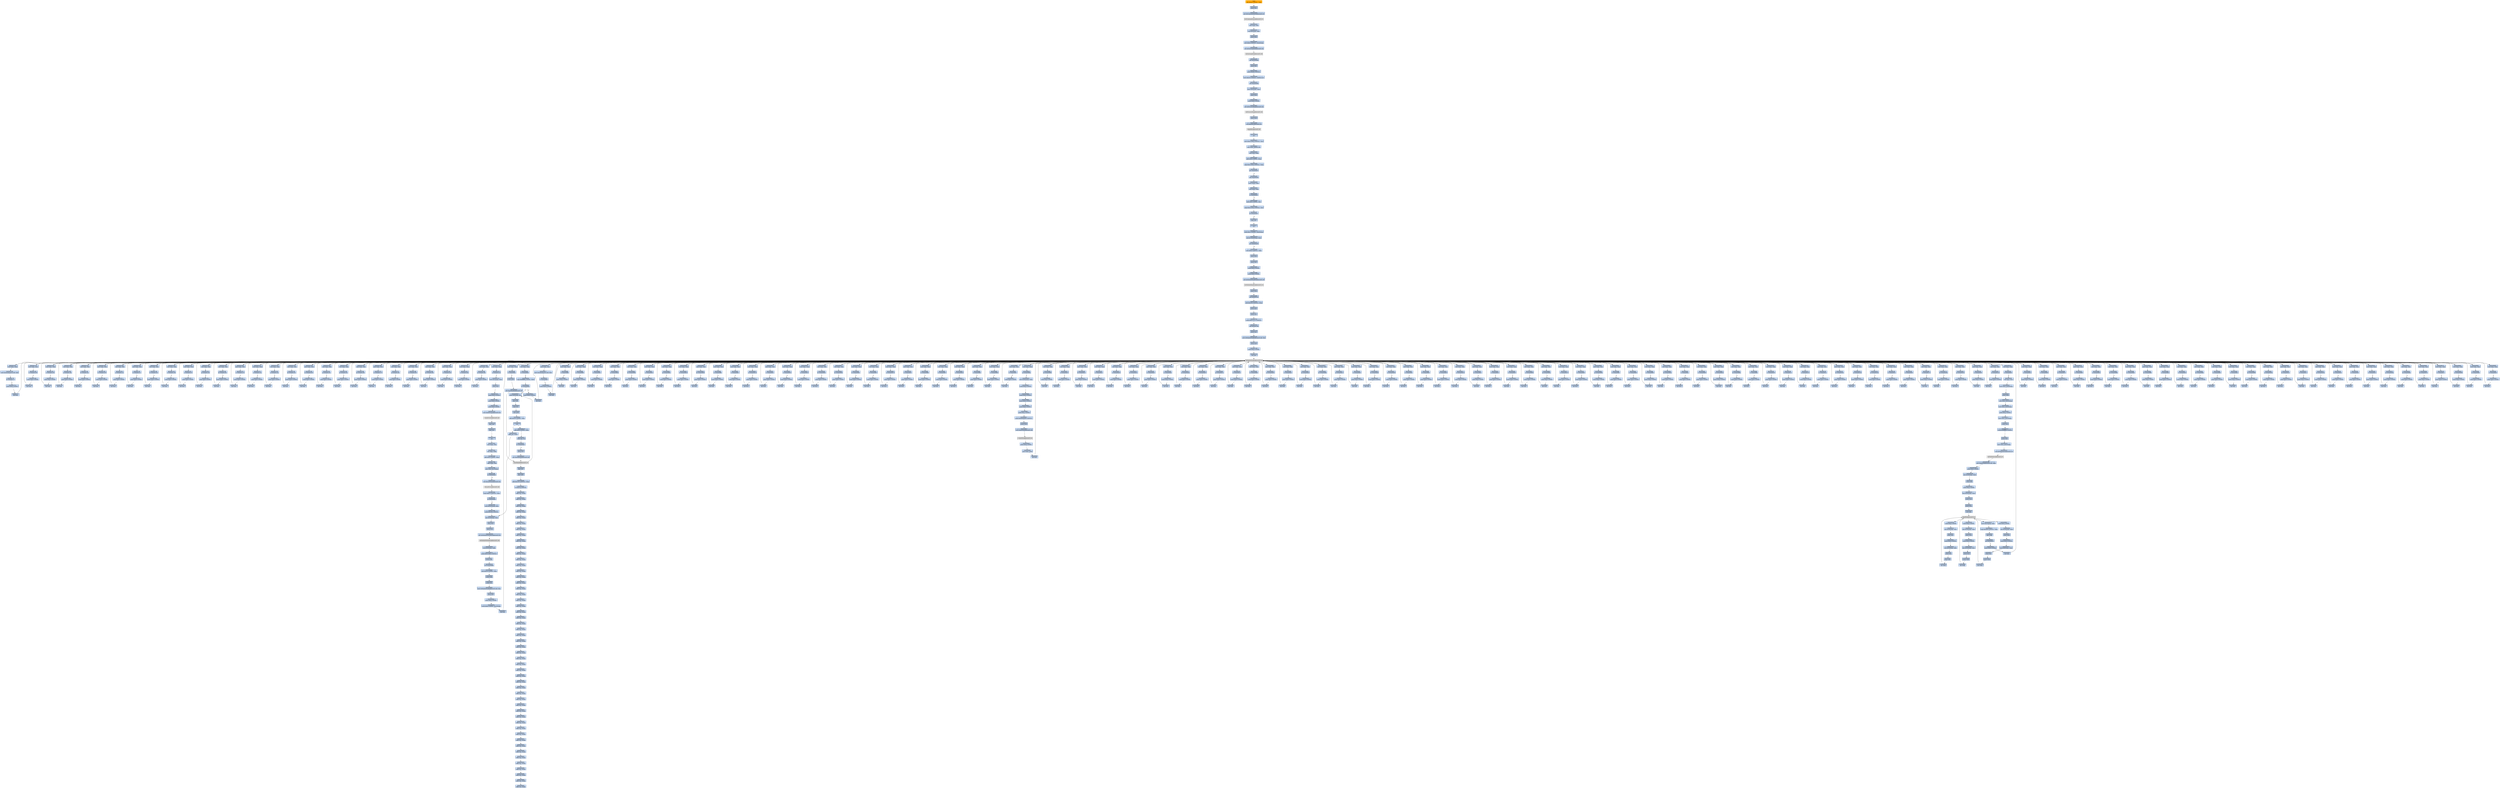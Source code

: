 digraph G {
node[shape=rectangle,style=filled,fillcolor=lightsteelblue,color=lightsteelblue]
bgcolor="transparent"
a0x0040aa50subl_0x44UINT8_esp[label="start\nsubl $0x44<UINT8>, %esp",fillcolor="orange",color="lightgrey"];
a0x0040aa53pushl_esi[label="0x0040aa53\npushl %esi"];
a0x0040aa54call_GetCommandLineA_kernel32_dll[label="0x0040aa54\ncall GetCommandLineA@kernel32.dll"];
GetCommandLineA_kernel32_dll[label="GetCommandLineA@kernel32.dll",fillcolor="lightgrey",color="lightgrey"];
a0x0040aa5amovl_eax_esi[label="0x0040aa5a\nmovl %eax, %esi"];
a0x0040aa5cleal_0x4esp__eax[label="0x0040aa5c\nleal 0x4(%esp), %eax"];
a0x0040aa60pushl_eax[label="0x0040aa60\npushl %eax"];
a0x0040aa61movl_0x0UINT32_0x34esp_[label="0x0040aa61\nmovl $0x0<UINT32>, 0x34(%esp)"];
a0x0040aa69call_GetStartupInfoA_kernel32_dll[label="0x0040aa69\ncall GetStartupInfoA@kernel32.dll"];
GetStartupInfoA_kernel32_dll[label="GetStartupInfoA@kernel32.dll",fillcolor="lightgrey",color="lightgrey"];
a0x0040aa6fcall_0x0040aab0[label="0x0040aa6f\ncall 0x0040aab0"];
a0x0040aab0pushl_esi[label="0x0040aab0\npushl %esi"];
a0x0040aab1pushl_0x80UINT32[label="0x0040aab1\npushl $0x80<UINT32>"];
a0x0040aab6movl_0x20UINT32_0x004121a0[label="0x0040aab6\nmovl $0x20<UINT32>, 0x004121a0"];
a0x0040aac0call_0x0040a980[label="0x0040aac0\ncall 0x0040a980"];
a0x0040a980movl_0x4esp__eax[label="0x0040a980\nmovl 0x4(%esp), %eax"];
a0x0040a984pushl_eax[label="0x0040a984\npushl %eax"];
a0x0040a985pushl_0x8UINT8[label="0x0040a985\npushl $0x8<UINT8>"];
a0x0040a987call_GetProcessHeap_kernel32_dll[label="0x0040a987\ncall GetProcessHeap@kernel32.dll"];
GetProcessHeap_kernel32_dll[label="GetProcessHeap@kernel32.dll",fillcolor="lightgrey",color="lightgrey"];
a0x0040a98dpushl_eax[label="0x0040a98d\npushl %eax"];
a0x0040a98ecall_HeapAlloc_kernel32_dll[label="0x0040a98e\ncall HeapAlloc@kernel32.dll"];
HeapAlloc_kernel32_dll[label="HeapAlloc@kernel32.dll",fillcolor="lightgrey",color="lightgrey"];
a0x0040a994ret[label="0x0040a994\nret"];
a0x0040aac5movl_0x412000UINT32_esi[label="0x0040aac5\nmovl $0x412000<UINT32>, %esi"];
a0x0040aacamovl_eax_0x0041219c[label="0x0040aaca\nmovl %eax, 0x0041219c"];
a0x0040aacfmovl_esi_eax[label="0x0040aacf\nmovl %esi, %eax"];
a0x0040aad1addl_0x4UINT8_esp[label="0x0040aad1\naddl $0x4<UINT8>, %esp"];
a0x0040aad4cmpl_0x412004UINT32_eax[label="0x0040aad4\ncmpl $0x412004<UINT32>, %eax"];
a0x0040aad9jae_0x0040aaf3[label="0x0040aad9\njae 0x0040aaf3"];
a0x0040aadbjmp_0x0040aae0[label="0x0040aadb\njmp 0x0040aae0"];
a0x0040aae0movl_esi__eax[label="0x0040aae0\nmovl (%esi), %eax"];
a0x0040aae2testl_eax_eax[label="0x0040aae2\ntestl %eax, %eax"];
a0x0040aae4je_0x0040aae8[label="0x0040aae4\nje 0x0040aae8"];
a0x0040aae8addl_0x4UINT8_esi[label="0x0040aae8\naddl $0x4<UINT8>, %esi"];
a0x0040aaebcmpl_0x412004UINT32_esi[label="0x0040aaeb\ncmpl $0x412004<UINT32>, %esi"];
a0x0040aaf1jb_0x0040aae0[label="0x0040aaf1\njb 0x0040aae0"];
a0x0040aaf3popl_esi[label="0x0040aaf3\npopl %esi"];
a0x0040aaf4ret[label="0x0040aaf4\nret"];
a0x0040aa74testb_0x1UINT8_0x30esp_[label="0x0040aa74\ntestb $0x1<UINT8>, 0x30(%esp)"];
a0x0040aa79movzwl_0x34esp__eax[label="0x0040aa79\nmovzwl 0x34(%esp), %eax"];
a0x0040aa7ejne_0x0040aa85[label="0x0040aa7e\njne 0x0040aa85"];
a0x0040aa80movl_0xaUINT32_eax[label="0x0040aa80\nmovl $0xa<UINT32>, %eax"];
a0x0040aa85pushl_eax[label="0x0040aa85\npushl %eax"];
a0x0040aa86pushl_esi[label="0x0040aa86\npushl %esi"];
a0x0040aa87pushl_0x0UINT8[label="0x0040aa87\npushl $0x0<UINT8>"];
a0x0040aa89pushl_0x0UINT8[label="0x0040aa89\npushl $0x0<UINT8>"];
a0x0040aa8bcall_GetModuleHandleA_kernel32_dll[label="0x0040aa8b\ncall GetModuleHandleA@kernel32.dll"];
GetModuleHandleA_kernel32_dll[label="GetModuleHandleA@kernel32.dll",fillcolor="lightgrey",color="lightgrey"];
a0x0040aa91pushl_eax[label="0x0040aa91\npushl %eax"];
a0x0040aa92call_0x00407fc0[label="0x0040aa92\ncall 0x00407fc0"];
a0x00407fc0subl_0x220UINT32_esp[label="0x00407fc0\nsubl $0x220<UINT32>, %esp"];
a0x00407fc6pushl_ebx[label="0x00407fc6\npushl %ebx"];
a0x00407fc7pushl_esi[label="0x00407fc7\npushl %esi"];
a0x00407fc8pushl_0x41147cUINT32[label="0x00407fc8\npushl $0x41147c<UINT32>"];
a0x00407fcdcall_0x0040c160[label="0x00407fcd\ncall 0x0040c160"];
a0x0040c160pushl_esi[label="0x0040c160\npushl %esi"];
a0x0040c161movl_IsWindowEnabled_user32_dll_esi[label="0x0040c161\nmovl IsWindowEnabled@user32.dll, %esi"];
a0x0040c167pushl_edi[label="0x0040c167\npushl %edi"];
a0x0040c168pushl_0x0UINT8[label="0x0040c168\npushl $0x0<UINT8>"];
a0x0040c16acall_esi[label="0x0040c16a\ncall %esi"];
IsWindowEnabled_user32_dll[label="IsWindowEnabled@user32.dll",fillcolor="lightgrey",color="lightgrey"];
a0x0040c16ctestl_eax_eax[label="0x0040c16c\ntestl %eax, %eax"];
a0x0040c16emovl_IsIconic_user32_dll_edi[label="0x0040c16e\nmovl IsIconic@user32.dll, %edi"];
a0x0040c174je_0x0040c17a[label="0x0040c174\nje 0x0040c17a"];
a0x0040c17apushl_0x0UINT8[label="0x0040c17a\npushl $0x0<UINT8>"];
a0x0040c17ccall_esi[label="0x0040c17c\ncall %esi"];
a0x0040c17etestl_eax_eax[label="0x0040c17e\ntestl %eax, %eax"];
a0x0040c180je_0x0040c186[label="0x0040c180\nje 0x0040c186"];
a0x0040c186pushl_0x0UINT8[label="0x0040c186\npushl $0x0<UINT8>"];
a0x0040c188call_esi[label="0x0040c188\ncall %esi"];
a0x0040c18atestl_eax_eax[label="0x0040c18a\ntestl %eax, %eax"];
a0x0040c18cje_0x0040c192[label="0x0040c18c\nje 0x0040c192"];
a0x0040c192pushl_0x0UINT8[label="0x0040c192\npushl $0x0<UINT8>"];
a0x0040c194call_esi[label="0x0040c194\ncall %esi"];
a0x0040c196testl_eax_eax[label="0x0040c196\ntestl %eax, %eax"];
a0x0040c198je_0x0040c19e[label="0x0040c198\nje 0x0040c19e"];
a0x0040c19epushl_0x0UINT8[label="0x0040c19e\npushl $0x0<UINT8>"];
a0x0040c1a0call_esi[label="0x0040c1a0\ncall %esi"];
a0x0040c1a2testl_eax_eax[label="0x0040c1a2\ntestl %eax, %eax"];
a0x0040c1a4je_0x0040c1aa[label="0x0040c1a4\nje 0x0040c1aa"];
a0x0040c1aapushl_0x0UINT8[label="0x0040c1aa\npushl $0x0<UINT8>"];
a0x0040c1accall_esi[label="0x0040c1ac\ncall %esi"];
a0x0040c1aetestl_eax_eax[label="0x0040c1ae\ntestl %eax, %eax"];
a0x0040c1b0je_0x0040c1b6[label="0x0040c1b0\nje 0x0040c1b6"];
a0x0040c1b6pushl_0x0UINT8[label="0x0040c1b6\npushl $0x0<UINT8>"];
a0x0040c1b8call_esi[label="0x0040c1b8\ncall %esi"];
a0x0040c1batestl_eax_eax[label="0x0040c1ba\ntestl %eax, %eax"];
a0x0040c1bcje_0x0040c1c2[label="0x0040c1bc\nje 0x0040c1c2"];
a0x0040c1c2pushl_0x0UINT8[label="0x0040c1c2\npushl $0x0<UINT8>"];
a0x0040c1c4call_esi[label="0x0040c1c4\ncall %esi"];
a0x0040c1c6testl_eax_eax[label="0x0040c1c6\ntestl %eax, %eax"];
a0x0040c1c8je_0x0040c1ce[label="0x0040c1c8\nje 0x0040c1ce"];
a0x0040c1cepushl_0x0UINT8[label="0x0040c1ce\npushl $0x0<UINT8>"];
a0x0040c1d0call_esi[label="0x0040c1d0\ncall %esi"];
a0x0040c1d2testl_eax_eax[label="0x0040c1d2\ntestl %eax, %eax"];
a0x0040c1d4je_0x0040c1da[label="0x0040c1d4\nje 0x0040c1da"];
a0x0040c1dapushl_0x0UINT8[label="0x0040c1da\npushl $0x0<UINT8>"];
a0x0040c1dccall_esi[label="0x0040c1dc\ncall %esi"];
a0x0040c1detestl_eax_eax[label="0x0040c1de\ntestl %eax, %eax"];
a0x0040c1e0je_0x0040c1e6[label="0x0040c1e0\nje 0x0040c1e6"];
a0x0040c1e6pushl_0x0UINT8[label="0x0040c1e6\npushl $0x0<UINT8>"];
a0x0040c1e8call_esi[label="0x0040c1e8\ncall %esi"];
a0x0040c1eatestl_eax_eax[label="0x0040c1ea\ntestl %eax, %eax"];
a0x0040c1ecje_0x0040c1f2[label="0x0040c1ec\nje 0x0040c1f2"];
a0x0040c1f2pushl_0x0UINT8[label="0x0040c1f2\npushl $0x0<UINT8>"];
a0x0040c1f4call_esi[label="0x0040c1f4\ncall %esi"];
a0x0040c1f6testl_eax_eax[label="0x0040c1f6\ntestl %eax, %eax"];
a0x0040c1f8je_0x0040c1fe[label="0x0040c1f8\nje 0x0040c1fe"];
a0x0040c1fepushl_0x0UINT8[label="0x0040c1fe\npushl $0x0<UINT8>"];
a0x0040c200call_esi[label="0x0040c200\ncall %esi"];
a0x0040c202testl_eax_eax[label="0x0040c202\ntestl %eax, %eax"];
a0x0040c204je_0x0040c20a[label="0x0040c204\nje 0x0040c20a"];
a0x0040c20apushl_0x0UINT8[label="0x0040c20a\npushl $0x0<UINT8>"];
a0x0040c20ccall_esi[label="0x0040c20c\ncall %esi"];
a0x0040c20etestl_eax_eax[label="0x0040c20e\ntestl %eax, %eax"];
a0x0040c210je_0x0040c216[label="0x0040c210\nje 0x0040c216"];
a0x0040c216pushl_0x0UINT8[label="0x0040c216\npushl $0x0<UINT8>"];
a0x0040c218call_esi[label="0x0040c218\ncall %esi"];
a0x0040c21atestl_eax_eax[label="0x0040c21a\ntestl %eax, %eax"];
a0x0040c21cje_0x0040c222[label="0x0040c21c\nje 0x0040c222"];
a0x0040c222pushl_0x0UINT8[label="0x0040c222\npushl $0x0<UINT8>"];
a0x0040c224call_esi[label="0x0040c224\ncall %esi"];
a0x0040c226testl_eax_eax[label="0x0040c226\ntestl %eax, %eax"];
a0x0040c228je_0x0040c22e[label="0x0040c228\nje 0x0040c22e"];
a0x0040c22epushl_0x0UINT8[label="0x0040c22e\npushl $0x0<UINT8>"];
a0x0040c230call_esi[label="0x0040c230\ncall %esi"];
a0x0040c232testl_eax_eax[label="0x0040c232\ntestl %eax, %eax"];
a0x0040c234je_0x0040c23a[label="0x0040c234\nje 0x0040c23a"];
a0x0040c23apushl_0x0UINT8[label="0x0040c23a\npushl $0x0<UINT8>"];
a0x0040c23ccall_esi[label="0x0040c23c\ncall %esi"];
a0x0040c23etestl_eax_eax[label="0x0040c23e\ntestl %eax, %eax"];
a0x0040c240je_0x0040c246[label="0x0040c240\nje 0x0040c246"];
a0x0040c246pushl_0x0UINT8[label="0x0040c246\npushl $0x0<UINT8>"];
a0x0040c248call_esi[label="0x0040c248\ncall %esi"];
a0x0040c24atestl_eax_eax[label="0x0040c24a\ntestl %eax, %eax"];
a0x0040c24cje_0x0040c252[label="0x0040c24c\nje 0x0040c252"];
a0x0040c252pushl_0x0UINT8[label="0x0040c252\npushl $0x0<UINT8>"];
a0x0040c254call_esi[label="0x0040c254\ncall %esi"];
a0x0040c256testl_eax_eax[label="0x0040c256\ntestl %eax, %eax"];
a0x0040c258je_0x0040c25e[label="0x0040c258\nje 0x0040c25e"];
a0x0040c25epushl_0x0UINT8[label="0x0040c25e\npushl $0x0<UINT8>"];
a0x0040c260call_esi[label="0x0040c260\ncall %esi"];
a0x0040c262testl_eax_eax[label="0x0040c262\ntestl %eax, %eax"];
a0x0040c264je_0x0040c26a[label="0x0040c264\nje 0x0040c26a"];
a0x0040c26apushl_0x0UINT8[label="0x0040c26a\npushl $0x0<UINT8>"];
a0x0040c26ccall_esi[label="0x0040c26c\ncall %esi"];
a0x0040c26etestl_eax_eax[label="0x0040c26e\ntestl %eax, %eax"];
a0x0040c270je_0x0040c276[label="0x0040c270\nje 0x0040c276"];
a0x0040c276pushl_0x0UINT8[label="0x0040c276\npushl $0x0<UINT8>"];
a0x0040c278call_esi[label="0x0040c278\ncall %esi"];
a0x0040c27atestl_eax_eax[label="0x0040c27a\ntestl %eax, %eax"];
a0x0040c27cje_0x0040c282[label="0x0040c27c\nje 0x0040c282"];
a0x0040c282pushl_0x0UINT8[label="0x0040c282\npushl $0x0<UINT8>"];
a0x0040c284call_esi[label="0x0040c284\ncall %esi"];
a0x0040c286testl_eax_eax[label="0x0040c286\ntestl %eax, %eax"];
a0x0040c288je_0x0040c28e[label="0x0040c288\nje 0x0040c28e"];
a0x0040c28epushl_0x0UINT8[label="0x0040c28e\npushl $0x0<UINT8>"];
a0x0040c290call_esi[label="0x0040c290\ncall %esi"];
a0x0040c292testl_eax_eax[label="0x0040c292\ntestl %eax, %eax"];
a0x0040c294je_0x0040c29a[label="0x0040c294\nje 0x0040c29a"];
a0x0040c29apushl_0x0UINT8[label="0x0040c29a\npushl $0x0<UINT8>"];
a0x0040c29ccall_esi[label="0x0040c29c\ncall %esi"];
a0x0040c29etestl_eax_eax[label="0x0040c29e\ntestl %eax, %eax"];
a0x0040c2a0je_0x0040c2a6[label="0x0040c2a0\nje 0x0040c2a6"];
a0x0040c2a6pushl_0x0UINT8[label="0x0040c2a6\npushl $0x0<UINT8>"];
a0x0040c2a8call_esi[label="0x0040c2a8\ncall %esi"];
a0x0040c2aatestl_eax_eax[label="0x0040c2aa\ntestl %eax, %eax"];
a0x0040c2acje_0x0040c2b2[label="0x0040c2ac\nje 0x0040c2b2"];
a0x0040c2b2pushl_0x0UINT8[label="0x0040c2b2\npushl $0x0<UINT8>"];
a0x0040c2b4call_esi[label="0x0040c2b4\ncall %esi"];
a0x0040c2b6testl_eax_eax[label="0x0040c2b6\ntestl %eax, %eax"];
a0x0040c2b8je_0x0040c2be[label="0x0040c2b8\nje 0x0040c2be"];
a0x0040c2bepushl_0x0UINT8[label="0x0040c2be\npushl $0x0<UINT8>"];
a0x0040c2c0call_esi[label="0x0040c2c0\ncall %esi"];
a0x0040c2c2testl_eax_eax[label="0x0040c2c2\ntestl %eax, %eax"];
a0x0040c2c4je_0x0040c2ca[label="0x0040c2c4\nje 0x0040c2ca"];
a0x0040c2camovl_0xcesp__eax[label="0x0040c2ca\nmovl 0xc(%esp), %eax"];
a0x0040c2cepushl_eax[label="0x0040c2ce\npushl %eax"];
a0x0040c2cfpushl_0x0UINT8[label="0x0040c2cf\npushl $0x0<UINT8>"];
a0x0040c2d1pushl_0x0UINT8[label="0x0040c2d1\npushl $0x0<UINT8>"];
a0x0040c2d3pushl_0x0UINT8[label="0x0040c2d3\npushl $0x0<UINT8>"];
a0x0040c2d5call_CreateEventA_kernel32_dll[label="0x0040c2d5\ncall CreateEventA@kernel32.dll"];
CreateEventA_kernel32_dll[label="CreateEventA@kernel32.dll",fillcolor="lightgrey",color="lightgrey"];
a0x0040c2dbpopl_edi[label="0x0040c2db\npopl %edi"];
a0x0040c2dcpopl_esi[label="0x0040c2dc\npopl %esi"];
a0x0040c2ddret[label="0x0040c2dd\nret"];
a0x00407fd2movl_eax_esi[label="0x00407fd2\nmovl %eax, %esi"];
a0x00407fd4xorl_ebx_ebx[label="0x00407fd4\nxorl %ebx, %ebx"];
a0x00407fd6addl_0x4UINT8_esp[label="0x00407fd6\naddl $0x4<UINT8>, %esp"];
a0x00407fd9cmpl_ebx_esi[label="0x00407fd9\ncmpl %ebx, %esi"];
a0x00407fdbmovl_esi_0x1cesp_[label="0x00407fdb\nmovl %esi, 0x1c(%esp)"];
a0x00407fdfje_0x00408aa9[label="0x00407fdf\nje 0x00408aa9"];
a0x00407fe5call_GetLastError_kernel32_dll[label="0x00407fe5\ncall GetLastError@kernel32.dll"];
GetLastError_kernel32_dll[label="GetLastError@kernel32.dll",fillcolor="lightgrey",color="lightgrey"];
a0x00407febcmpl_0xb7UINT32_eax[label="0x00407feb\ncmpl $0xb7<UINT32>, %eax"];
a0x00407ff0je_0x00408aa2[label="0x00407ff0\nje 0x00408aa2"];
a0x00407ff6movl_0x22cesp__ecx[label="0x00407ff6\nmovl 0x22c(%esp), %ecx"];
a0x00407ffdpushl_0x104UINT32[label="0x00407ffd\npushl $0x104<UINT32>"];
a0x00408002leal_0x24esp__eax[label="0x00408002\nleal 0x24(%esp), %eax"];
a0x00408006pushl_eax[label="0x00408006\npushl %eax"];
a0x00408007pushl_ecx[label="0x00408007\npushl %ecx"];
a0x00408008call_GetModuleFileNameA_kernel32_dll[label="0x00408008\ncall GetModuleFileNameA@kernel32.dll"];
GetModuleFileNameA_kernel32_dll[label="GetModuleFileNameA@kernel32.dll",fillcolor="lightgrey",color="lightgrey"];
a0x0040800eleal_0x20esp__edx[label="0x0040800e\nleal 0x20(%esp), %edx"];
a0x00408012pushl_0x412084UINT32[label="0x00408012\npushl $0x412084<UINT32>"];
a0x00408017pushl_edx[label="0x00408017\npushl %edx"];
a0x00408018call_0x0040f860[label="0x00408018\ncall 0x0040f860"];
a0x0040f860subl_0x20UINT8_esp[label="0x0040f860\nsubl $0x20<UINT8>, %esp"];
a0x0040f863pushl_ebx[label="0x0040f863\npushl %ebx"];
a0x0040f864pushl_esi[label="0x0040f864\npushl %esi"];
a0x0040f865movl_IsWindowEnabled_user32_dll_esi[label="0x0040f865\nmovl IsWindowEnabled@user32.dll, %esi"];
a0x0040f86bpushl_edi[label="0x0040f86b\npushl %edi"];
a0x0040f86cpushl_0x0UINT8[label="0x0040f86c\npushl $0x0<UINT8>"];
a0x0040f86emovb_0x0UINT8_0x13esp_[label="0x0040f86e\nmovb $0x0<UINT8>, 0x13(%esp)"];
a0x0040f873call_esi[label="0x0040f873\ncall %esi"];
a0x0040f875testl_eax_eax[label="0x0040f875\ntestl %eax, %eax"];
a0x0040f877movl_IsIconic_user32_dll_edi[label="0x0040f877\nmovl IsIconic@user32.dll, %edi"];
a0x0040f87dje_0x0040f883[label="0x0040f87d\nje 0x0040f883"];
a0x0040f883pushl_0x0UINT8[label="0x0040f883\npushl $0x0<UINT8>"];
a0x0040f885call_esi[label="0x0040f885\ncall %esi"];
a0x0040f887testl_eax_eax[label="0x0040f887\ntestl %eax, %eax"];
a0x0040f889je_0x0040f88f[label="0x0040f889\nje 0x0040f88f"];
a0x0040f88fpushl_0x0UINT8[label="0x0040f88f\npushl $0x0<UINT8>"];
a0x0040f891call_esi[label="0x0040f891\ncall %esi"];
a0x0040f893testl_eax_eax[label="0x0040f893\ntestl %eax, %eax"];
a0x0040f895je_0x0040f89b[label="0x0040f895\nje 0x0040f89b"];
a0x0040f89bpushl_0x0UINT8[label="0x0040f89b\npushl $0x0<UINT8>"];
a0x0040f89dcall_esi[label="0x0040f89d\ncall %esi"];
a0x0040f89ftestl_eax_eax[label="0x0040f89f\ntestl %eax, %eax"];
a0x0040f8a1je_0x0040f8a7[label="0x0040f8a1\nje 0x0040f8a7"];
a0x0040f8a7pushl_0x0UINT8[label="0x0040f8a7\npushl $0x0<UINT8>"];
a0x0040f8a9call_esi[label="0x0040f8a9\ncall %esi"];
a0x0040f8abtestl_eax_eax[label="0x0040f8ab\ntestl %eax, %eax"];
a0x0040f8adje_0x0040f8b3[label="0x0040f8ad\nje 0x0040f8b3"];
a0x0040f8b3pushl_0x0UINT8[label="0x0040f8b3\npushl $0x0<UINT8>"];
a0x0040f8b5call_esi[label="0x0040f8b5\ncall %esi"];
a0x0040f8b7testl_eax_eax[label="0x0040f8b7\ntestl %eax, %eax"];
a0x0040f8b9je_0x0040f8bf[label="0x0040f8b9\nje 0x0040f8bf"];
a0x0040f8bfpushl_0x0UINT8[label="0x0040f8bf\npushl $0x0<UINT8>"];
a0x0040f8c1call_esi[label="0x0040f8c1\ncall %esi"];
a0x0040f8c3testl_eax_eax[label="0x0040f8c3\ntestl %eax, %eax"];
a0x0040f8c5je_0x0040f8cb[label="0x0040f8c5\nje 0x0040f8cb"];
a0x0040f8cbpushl_0x0UINT8[label="0x0040f8cb\npushl $0x0<UINT8>"];
a0x0040f8cdcall_esi[label="0x0040f8cd\ncall %esi"];
a0x0040f8cftestl_eax_eax[label="0x0040f8cf\ntestl %eax, %eax"];
a0x0040f8d1je_0x0040f8d7[label="0x0040f8d1\nje 0x0040f8d7"];
a0x0040f8d7pushl_0x0UINT8[label="0x0040f8d7\npushl $0x0<UINT8>"];
a0x0040f8d9call_esi[label="0x0040f8d9\ncall %esi"];
a0x0040f8dbtestl_eax_eax[label="0x0040f8db\ntestl %eax, %eax"];
a0x0040f8ddje_0x0040f8e3[label="0x0040f8dd\nje 0x0040f8e3"];
a0x0040f8e3pushl_0x0UINT8[label="0x0040f8e3\npushl $0x0<UINT8>"];
a0x0040f8e5call_esi[label="0x0040f8e5\ncall %esi"];
a0x0040f8e7testl_eax_eax[label="0x0040f8e7\ntestl %eax, %eax"];
a0x0040f8e9je_0x0040f8ef[label="0x0040f8e9\nje 0x0040f8ef"];
a0x0040f8efpushl_0x0UINT8[label="0x0040f8ef\npushl $0x0<UINT8>"];
a0x0040f8f1call_esi[label="0x0040f8f1\ncall %esi"];
a0x0040f8f3testl_eax_eax[label="0x0040f8f3\ntestl %eax, %eax"];
a0x0040f8f5je_0x0040f8fb[label="0x0040f8f5\nje 0x0040f8fb"];
a0x0040f8fbpushl_0x0UINT8[label="0x0040f8fb\npushl $0x0<UINT8>"];
a0x0040f8fdcall_esi[label="0x0040f8fd\ncall %esi"];
a0x0040f8fftestl_eax_eax[label="0x0040f8ff\ntestl %eax, %eax"];
a0x0040f901je_0x0040f907[label="0x0040f901\nje 0x0040f907"];
a0x0040f907pushl_0x0UINT8[label="0x0040f907\npushl $0x0<UINT8>"];
a0x0040f909call_esi[label="0x0040f909\ncall %esi"];
a0x0040f90btestl_eax_eax[label="0x0040f90b\ntestl %eax, %eax"];
a0x0040f90dje_0x0040f913[label="0x0040f90d\nje 0x0040f913"];
a0x0040f913pushl_0x0UINT8[label="0x0040f913\npushl $0x0<UINT8>"];
a0x0040f915call_esi[label="0x0040f915\ncall %esi"];
a0x0040f917testl_eax_eax[label="0x0040f917\ntestl %eax, %eax"];
a0x0040f919je_0x0040f91f[label="0x0040f919\nje 0x0040f91f"];
a0x0040f91fpushl_0x0UINT8[label="0x0040f91f\npushl $0x0<UINT8>"];
a0x0040f921call_esi[label="0x0040f921\ncall %esi"];
a0x0040f923testl_eax_eax[label="0x0040f923\ntestl %eax, %eax"];
a0x0040f925je_0x0040f92b[label="0x0040f925\nje 0x0040f92b"];
a0x0040f92bpushl_0x0UINT8[label="0x0040f92b\npushl $0x0<UINT8>"];
a0x0040f92dcall_esi[label="0x0040f92d\ncall %esi"];
a0x0040f92ftestl_eax_eax[label="0x0040f92f\ntestl %eax, %eax"];
a0x0040f931je_0x0040f937[label="0x0040f931\nje 0x0040f937"];
a0x0040f937pushl_0x0UINT8[label="0x0040f937\npushl $0x0<UINT8>"];
a0x0040f939call_esi[label="0x0040f939\ncall %esi"];
a0x0040f93btestl_eax_eax[label="0x0040f93b\ntestl %eax, %eax"];
a0x0040f93dje_0x0040f943[label="0x0040f93d\nje 0x0040f943"];
a0x0040f943pushl_0x0UINT8[label="0x0040f943\npushl $0x0<UINT8>"];
a0x0040f945call_esi[label="0x0040f945\ncall %esi"];
a0x0040f947testl_eax_eax[label="0x0040f947\ntestl %eax, %eax"];
a0x0040f949je_0x0040f94f[label="0x0040f949\nje 0x0040f94f"];
a0x0040f94fpushl_0x0UINT8[label="0x0040f94f\npushl $0x0<UINT8>"];
a0x0040f951call_esi[label="0x0040f951\ncall %esi"];
a0x0040f953testl_eax_eax[label="0x0040f953\ntestl %eax, %eax"];
a0x0040f955je_0x0040f95b[label="0x0040f955\nje 0x0040f95b"];
a0x0040f95bpushl_0x0UINT8[label="0x0040f95b\npushl $0x0<UINT8>"];
a0x0040f95dcall_esi[label="0x0040f95d\ncall %esi"];
a0x0040f95ftestl_eax_eax[label="0x0040f95f\ntestl %eax, %eax"];
a0x0040f961je_0x0040f967[label="0x0040f961\nje 0x0040f967"];
a0x0040f967pushl_0x0UINT8[label="0x0040f967\npushl $0x0<UINT8>"];
a0x0040f969call_esi[label="0x0040f969\ncall %esi"];
a0x0040f96btestl_eax_eax[label="0x0040f96b\ntestl %eax, %eax"];
a0x0040f96dje_0x0040f973[label="0x0040f96d\nje 0x0040f973"];
a0x0040f973pushl_0x0UINT8[label="0x0040f973\npushl $0x0<UINT8>"];
a0x0040f975call_esi[label="0x0040f975\ncall %esi"];
a0x0040f977testl_eax_eax[label="0x0040f977\ntestl %eax, %eax"];
a0x0040f979je_0x0040f97f[label="0x0040f979\nje 0x0040f97f"];
a0x0040f97fpushl_0x0UINT8[label="0x0040f97f\npushl $0x0<UINT8>"];
a0x0040f981call_esi[label="0x0040f981\ncall %esi"];
a0x0040f983testl_eax_eax[label="0x0040f983\ntestl %eax, %eax"];
a0x0040f985je_0x0040f98b[label="0x0040f985\nje 0x0040f98b"];
a0x0040f98bpushl_0x0UINT8[label="0x0040f98b\npushl $0x0<UINT8>"];
a0x0040f98dcall_esi[label="0x0040f98d\ncall %esi"];
a0x0040f98ftestl_eax_eax[label="0x0040f98f\ntestl %eax, %eax"];
a0x0040f991je_0x0040f997[label="0x0040f991\nje 0x0040f997"];
a0x0040f997pushl_0x0UINT8[label="0x0040f997\npushl $0x0<UINT8>"];
a0x0040f999call_esi[label="0x0040f999\ncall %esi"];
a0x0040f99btestl_eax_eax[label="0x0040f99b\ntestl %eax, %eax"];
a0x0040f99dje_0x0040f9a3[label="0x0040f99d\nje 0x0040f9a3"];
a0x0040f9a3pushl_0x0UINT8[label="0x0040f9a3\npushl $0x0<UINT8>"];
a0x0040f9a5call_esi[label="0x0040f9a5\ncall %esi"];
a0x0040f9a7testl_eax_eax[label="0x0040f9a7\ntestl %eax, %eax"];
a0x0040f9a9je_0x0040f9af[label="0x0040f9a9\nje 0x0040f9af"];
a0x0040f9afpushl_0x0UINT8[label="0x0040f9af\npushl $0x0<UINT8>"];
a0x0040f9b1call_esi[label="0x0040f9b1\ncall %esi"];
a0x0040f9b3testl_eax_eax[label="0x0040f9b3\ntestl %eax, %eax"];
a0x0040f9b5je_0x0040f9bb[label="0x0040f9b5\nje 0x0040f9bb"];
a0x0040f9bbpushl_0x0UINT8[label="0x0040f9bb\npushl $0x0<UINT8>"];
a0x0040f9bdcall_esi[label="0x0040f9bd\ncall %esi"];
a0x0040f9bftestl_eax_eax[label="0x0040f9bf\ntestl %eax, %eax"];
a0x0040f9c1je_0x0040f9c7[label="0x0040f9c1\nje 0x0040f9c7"];
a0x0040f9c7pushl_0x0UINT8[label="0x0040f9c7\npushl $0x0<UINT8>"];
a0x0040f9c9call_esi[label="0x0040f9c9\ncall %esi"];
a0x0040f9cbtestl_eax_eax[label="0x0040f9cb\ntestl %eax, %eax"];
a0x0040f9cdje_0x0040f9d3[label="0x0040f9cd\nje 0x0040f9d3"];
a0x0040f9d3movl_0x30esp__eax[label="0x0040f9d3\nmovl 0x30(%esp), %eax"];
a0x0040f9d7pushl_0x0UINT8[label="0x0040f9d7\npushl $0x0<UINT8>"];
a0x0040f9d9pushl_0x0UINT8[label="0x0040f9d9\npushl $0x0<UINT8>"];
a0x0040f9dbpushl_0x3UINT8[label="0x0040f9db\npushl $0x3<UINT8>"];
a0x0040f9ddpushl_0x0UINT8[label="0x0040f9dd\npushl $0x0<UINT8>"];
a0x0040f9dfpushl_0x1UINT8[label="0x0040f9df\npushl $0x1<UINT8>"];
a0x0040f9e1pushl_0x80000000UINT32[label="0x0040f9e1\npushl $0x80000000<UINT32>"];
a0x0040f9e6pushl_eax[label="0x0040f9e6\npushl %eax"];
a0x0040f9e7call_CreateFileA_kernel32_dll[label="0x0040f9e7\ncall CreateFileA@kernel32.dll"];
CreateFileA_kernel32_dll[label="CreateFileA@kernel32.dll",fillcolor="lightgrey",color="lightgrey"];
a0x0040f9edpushl_0x0UINT8[label="0x0040f9ed\npushl $0x0<UINT8>"];
a0x0040f9efmovl_eax_ebx[label="0x0040f9ef\nmovl %eax, %ebx"];
a0x0040f9f1call_esi[label="0x0040f9f1\ncall %esi"];
a0x0040f9f3testl_eax_eax[label="0x0040f9f3\ntestl %eax, %eax"];
a0x0040f9f5je_0x0040f9fb[label="0x0040f9f5\nje 0x0040f9fb"];
a0x0040f9fbpushl_0x0UINT8[label="0x0040f9fb\npushl $0x0<UINT8>"];
a0x0040f9fdcall_esi[label="0x0040f9fd\ncall %esi"];
a0x0040f9fftestl_eax_eax[label="0x0040f9ff\ntestl %eax, %eax"];
a0x0040fa01je_0x0040fa07[label="0x0040fa01\nje 0x0040fa07"];
a0x0040fa07pushl_0x0UINT8[label="0x0040fa07\npushl $0x0<UINT8>"];
a0x0040fa09call_esi[label="0x0040fa09\ncall %esi"];
a0x0040fa0btestl_eax_eax[label="0x0040fa0b\ntestl %eax, %eax"];
a0x0040fa0dje_0x0040fa13[label="0x0040fa0d\nje 0x0040fa13"];
a0x0040fa13pushl_0x0UINT8[label="0x0040fa13\npushl $0x0<UINT8>"];
a0x0040fa15call_esi[label="0x0040fa15\ncall %esi"];
a0x0040fa17testl_eax_eax[label="0x0040fa17\ntestl %eax, %eax"];
a0x0040fa19je_0x0040fa1f[label="0x0040fa19\nje 0x0040fa1f"];
a0x0040fa1fpushl_0x0UINT8[label="0x0040fa1f\npushl $0x0<UINT8>"];
a0x0040fa21call_esi[label="0x0040fa21\ncall %esi"];
a0x0040fa23testl_eax_eax[label="0x0040fa23\ntestl %eax, %eax"];
a0x0040fa25je_0x0040fa2b[label="0x0040fa25\nje 0x0040fa2b"];
a0x0040fa2bpushl_0x0UINT8[label="0x0040fa2b\npushl $0x0<UINT8>"];
a0x0040fa2dcall_esi[label="0x0040fa2d\ncall %esi"];
a0x0040fa2ftestl_eax_eax[label="0x0040fa2f\ntestl %eax, %eax"];
a0x0040fa31je_0x0040fa37[label="0x0040fa31\nje 0x0040fa37"];
a0x0040fa37pushl_0x0UINT8[label="0x0040fa37\npushl $0x0<UINT8>"];
a0x0040fa39call_esi[label="0x0040fa39\ncall %esi"];
a0x0040fa3btestl_eax_eax[label="0x0040fa3b\ntestl %eax, %eax"];
a0x0040fa3dje_0x0040fa43[label="0x0040fa3d\nje 0x0040fa43"];
a0x0040fa43pushl_0x0UINT8[label="0x0040fa43\npushl $0x0<UINT8>"];
a0x0040fa45call_esi[label="0x0040fa45\ncall %esi"];
a0x0040fa47testl_eax_eax[label="0x0040fa47\ntestl %eax, %eax"];
a0x0040fa49je_0x0040fa4f[label="0x0040fa49\nje 0x0040fa4f"];
a0x0040fa4fpushl_0x0UINT8[label="0x0040fa4f\npushl $0x0<UINT8>"];
a0x0040fa51call_esi[label="0x0040fa51\ncall %esi"];
a0x0040fa53testl_eax_eax[label="0x0040fa53\ntestl %eax, %eax"];
a0x0040fa55je_0x0040fa5b[label="0x0040fa55\nje 0x0040fa5b"];
a0x0040fa5bpushl_0x0UINT8[label="0x0040fa5b\npushl $0x0<UINT8>"];
a0x0040fa5dcall_esi[label="0x0040fa5d\ncall %esi"];
a0x0040fa5ftestl_eax_eax[label="0x0040fa5f\ntestl %eax, %eax"];
a0x0040fa61je_0x0040fa67[label="0x0040fa61\nje 0x0040fa67"];
a0x0040fa67pushl_0x0UINT8[label="0x0040fa67\npushl $0x0<UINT8>"];
a0x0040fa69call_esi[label="0x0040fa69\ncall %esi"];
a0x0040fa6btestl_eax_eax[label="0x0040fa6b\ntestl %eax, %eax"];
a0x0040fa6dje_0x0040fa73[label="0x0040fa6d\nje 0x0040fa73"];
a0x0040fa73pushl_0x0UINT8[label="0x0040fa73\npushl $0x0<UINT8>"];
a0x0040fa75call_esi[label="0x0040fa75\ncall %esi"];
a0x0040fa77testl_eax_eax[label="0x0040fa77\ntestl %eax, %eax"];
a0x0040fa79je_0x0040fa7f[label="0x0040fa79\nje 0x0040fa7f"];
a0x0040fa7fpushl_0x0UINT8[label="0x0040fa7f\npushl $0x0<UINT8>"];
a0x0040fa81call_esi[label="0x0040fa81\ncall %esi"];
a0x0040fa83testl_eax_eax[label="0x0040fa83\ntestl %eax, %eax"];
a0x0040fa85je_0x0040fa8b[label="0x0040fa85\nje 0x0040fa8b"];
a0x0040fa8bpushl_0x0UINT8[label="0x0040fa8b\npushl $0x0<UINT8>"];
a0x0040fa8dcall_esi[label="0x0040fa8d\ncall %esi"];
a0x0040fa8ftestl_eax_eax[label="0x0040fa8f\ntestl %eax, %eax"];
a0x0040fa91je_0x0040fa97[label="0x0040fa91\nje 0x0040fa97"];
a0x0040fa97pushl_0x0UINT8[label="0x0040fa97\npushl $0x0<UINT8>"];
a0x0040fa99call_esi[label="0x0040fa99\ncall %esi"];
a0x0040fa9btestl_eax_eax[label="0x0040fa9b\ntestl %eax, %eax"];
a0x0040fa9dje_0x0040faa3[label="0x0040fa9d\nje 0x0040faa3"];
a0x0040faa3pushl_0x0UINT8[label="0x0040faa3\npushl $0x0<UINT8>"];
a0x0040faa5call_esi[label="0x0040faa5\ncall %esi"];
a0x0040faa7testl_eax_eax[label="0x0040faa7\ntestl %eax, %eax"];
a0x0040faa9je_0x0040faaf[label="0x0040faa9\nje 0x0040faaf"];
a0x0040faafpushl_0x0UINT8[label="0x0040faaf\npushl $0x0<UINT8>"];
a0x0040fab1call_esi[label="0x0040fab1\ncall %esi"];
a0x0040fab3testl_eax_eax[label="0x0040fab3\ntestl %eax, %eax"];
a0x0040fab5je_0x0040fabb[label="0x0040fab5\nje 0x0040fabb"];
a0x0040fabbpushl_0x0UINT8[label="0x0040fabb\npushl $0x0<UINT8>"];
a0x0040fabdcall_esi[label="0x0040fabd\ncall %esi"];
a0x0040fabftestl_eax_eax[label="0x0040fabf\ntestl %eax, %eax"];
a0x0040fac1je_0x0040fac7[label="0x0040fac1\nje 0x0040fac7"];
a0x0040fac7pushl_0x0UINT8[label="0x0040fac7\npushl $0x0<UINT8>"];
a0x0040fac9call_esi[label="0x0040fac9\ncall %esi"];
a0x0040facbtestl_eax_eax[label="0x0040facb\ntestl %eax, %eax"];
a0x0040facdje_0x0040fad3[label="0x0040facd\nje 0x0040fad3"];
a0x0040fad3pushl_0x0UINT8[label="0x0040fad3\npushl $0x0<UINT8>"];
a0x0040fad5call_esi[label="0x0040fad5\ncall %esi"];
a0x0040fad7testl_eax_eax[label="0x0040fad7\ntestl %eax, %eax"];
a0x0040fad9je_0x0040fadf[label="0x0040fad9\nje 0x0040fadf"];
a0x0040fadfpushl_0x0UINT8[label="0x0040fadf\npushl $0x0<UINT8>"];
a0x0040fae1call_esi[label="0x0040fae1\ncall %esi"];
a0x0040fae3testl_eax_eax[label="0x0040fae3\ntestl %eax, %eax"];
a0x0040fae5je_0x0040faeb[label="0x0040fae5\nje 0x0040faeb"];
a0x0040faebpushl_0x0UINT8[label="0x0040faeb\npushl $0x0<UINT8>"];
a0x0040faedcall_esi[label="0x0040faed\ncall %esi"];
a0x0040faeftestl_eax_eax[label="0x0040faef\ntestl %eax, %eax"];
a0x0040faf1je_0x0040faf7[label="0x0040faf1\nje 0x0040faf7"];
a0x0040faf7pushl_0x0UINT8[label="0x0040faf7\npushl $0x0<UINT8>"];
a0x0040faf9call_esi[label="0x0040faf9\ncall %esi"];
a0x0040fafbtestl_eax_eax[label="0x0040fafb\ntestl %eax, %eax"];
a0x0040fafdje_0x0040fb03[label="0x0040fafd\nje 0x0040fb03"];
a0x0040fb03pushl_0x0UINT8[label="0x0040fb03\npushl $0x0<UINT8>"];
a0x0040fb05call_esi[label="0x0040fb05\ncall %esi"];
a0x0040fb07testl_eax_eax[label="0x0040fb07\ntestl %eax, %eax"];
a0x0040fb09je_0x0040fb0f[label="0x0040fb09\nje 0x0040fb0f"];
a0x0040fb0fpushl_0x0UINT8[label="0x0040fb0f\npushl $0x0<UINT8>"];
a0x0040fb11call_esi[label="0x0040fb11\ncall %esi"];
a0x0040fb13testl_eax_eax[label="0x0040fb13\ntestl %eax, %eax"];
a0x0040fb15je_0x0040fb1b[label="0x0040fb15\nje 0x0040fb1b"];
a0x0040fb1bpushl_0x0UINT8[label="0x0040fb1b\npushl $0x0<UINT8>"];
a0x0040fb1dcall_esi[label="0x0040fb1d\ncall %esi"];
a0x0040fb1ftestl_eax_eax[label="0x0040fb1f\ntestl %eax, %eax"];
a0x0040fb21je_0x0040fb27[label="0x0040fb21\nje 0x0040fb27"];
a0x0040fb27pushl_0x0UINT8[label="0x0040fb27\npushl $0x0<UINT8>"];
a0x0040fb29call_esi[label="0x0040fb29\ncall %esi"];
a0x0040fb2btestl_eax_eax[label="0x0040fb2b\ntestl %eax, %eax"];
a0x0040fb2dje_0x0040fb33[label="0x0040fb2d\nje 0x0040fb33"];
a0x0040fb33pushl_0x0UINT8[label="0x0040fb33\npushl $0x0<UINT8>"];
a0x0040fb35call_esi[label="0x0040fb35\ncall %esi"];
a0x0040fb37testl_eax_eax[label="0x0040fb37\ntestl %eax, %eax"];
a0x0040fb39je_0x0040fb3f[label="0x0040fb39\nje 0x0040fb3f"];
a0x0040fb3fpushl_0x0UINT8[label="0x0040fb3f\npushl $0x0<UINT8>"];
a0x0040fb41call_esi[label="0x0040fb41\ncall %esi"];
a0x0040fb43testl_eax_eax[label="0x0040fb43\ntestl %eax, %eax"];
a0x0040fb45je_0x0040fb4b[label="0x0040fb45\nje 0x0040fb4b"];
a0x0040fb4bcmpl_0xffffffffUINT8_ebx[label="0x0040fb4b\ncmpl $0xffffffff<UINT8>, %ebx"];
a0x0040fb4eje_0x0040feb3[label="0x0040fb4e\nje 0x0040feb3"];
a0x0040fb54pushl_0x0UINT8[label="0x0040fb54\npushl $0x0<UINT8>"];
a0x0040fb56call_esi[label="0x0040fb56\ncall %esi"];
a0x0040fb58testl_eax_eax[label="0x0040fb58\ntestl %eax, %eax"];
a0x0040fb5aje_0x0040fb60[label="0x0040fb5a\nje 0x0040fb60"];
a0x0040fb60pushl_0x0UINT8[label="0x0040fb60\npushl $0x0<UINT8>"];
a0x0040fb62call_esi[label="0x0040fb62\ncall %esi"];
a0x0040fb64testl_eax_eax[label="0x0040fb64\ntestl %eax, %eax"];
a0x0040fb66je_0x0040fb6c[label="0x0040fb66\nje 0x0040fb6c"];
a0x0040fb6cpushl_0x0UINT8[label="0x0040fb6c\npushl $0x0<UINT8>"];
a0x0040fb6ecall_esi[label="0x0040fb6e\ncall %esi"];
a0x0040fb70testl_eax_eax[label="0x0040fb70\ntestl %eax, %eax"];
a0x0040fb72je_0x0040fb78[label="0x0040fb72\nje 0x0040fb78"];
a0x0040fb78pushl_0x0UINT8[label="0x0040fb78\npushl $0x0<UINT8>"];
a0x0040fb7acall_esi[label="0x0040fb7a\ncall %esi"];
a0x0040fb7ctestl_eax_eax[label="0x0040fb7c\ntestl %eax, %eax"];
a0x0040fb7eje_0x0040fb84[label="0x0040fb7e\nje 0x0040fb84"];
a0x0040fb84pushl_0x0UINT8[label="0x0040fb84\npushl $0x0<UINT8>"];
a0x0040fb86call_esi[label="0x0040fb86\ncall %esi"];
a0x0040fb88testl_eax_eax[label="0x0040fb88\ntestl %eax, %eax"];
a0x0040fb8aje_0x0040fb90[label="0x0040fb8a\nje 0x0040fb90"];
a0x0040fb90pushl_0x0UINT8[label="0x0040fb90\npushl $0x0<UINT8>"];
a0x0040fb92call_esi[label="0x0040fb92\ncall %esi"];
a0x0040fb94testl_eax_eax[label="0x0040fb94\ntestl %eax, %eax"];
a0x0040fb96je_0x0040fb9c[label="0x0040fb96\nje 0x0040fb9c"];
a0x0040fb9cpushl_0x0UINT8[label="0x0040fb9c\npushl $0x0<UINT8>"];
a0x0040fb9ecall_esi[label="0x0040fb9e\ncall %esi"];
a0x0040fba0testl_eax_eax[label="0x0040fba0\ntestl %eax, %eax"];
a0x0040fba2je_0x0040fba8[label="0x0040fba2\nje 0x0040fba8"];
a0x0040fba8pushl_0x0UINT8[label="0x0040fba8\npushl $0x0<UINT8>"];
a0x0040fbaacall_esi[label="0x0040fbaa\ncall %esi"];
a0x0040fbactestl_eax_eax[label="0x0040fbac\ntestl %eax, %eax"];
a0x0040fbaeje_0x0040fbb4[label="0x0040fbae\nje 0x0040fbb4"];
a0x0040fbb4pushl_0x0UINT8[label="0x0040fbb4\npushl $0x0<UINT8>"];
a0x0040fbb6call_esi[label="0x0040fbb6\ncall %esi"];
a0x0040fbb8testl_eax_eax[label="0x0040fbb8\ntestl %eax, %eax"];
a0x0040fbbaje_0x0040fbc0[label="0x0040fbba\nje 0x0040fbc0"];
a0x0040fbc0pushl_0x0UINT8[label="0x0040fbc0\npushl $0x0<UINT8>"];
a0x0040fbc2call_esi[label="0x0040fbc2\ncall %esi"];
a0x0040fbc4testl_eax_eax[label="0x0040fbc4\ntestl %eax, %eax"];
a0x0040fbc6je_0x0040fbcc[label="0x0040fbc6\nje 0x0040fbcc"];
a0x0040fbccpushl_0x0UINT8[label="0x0040fbcc\npushl $0x0<UINT8>"];
a0x0040fbcecall_esi[label="0x0040fbce\ncall %esi"];
a0x0040fbd0testl_eax_eax[label="0x0040fbd0\ntestl %eax, %eax"];
a0x0040fbd2je_0x0040fbd8[label="0x0040fbd2\nje 0x0040fbd8"];
a0x0040fbd8pushl_0x0UINT8[label="0x0040fbd8\npushl $0x0<UINT8>"];
a0x0040fbdacall_esi[label="0x0040fbda\ncall %esi"];
a0x0040fbdctestl_eax_eax[label="0x0040fbdc\ntestl %eax, %eax"];
a0x0040fbdeje_0x0040fbe4[label="0x0040fbde\nje 0x0040fbe4"];
a0x0040fbe4pushl_0x0UINT8[label="0x0040fbe4\npushl $0x0<UINT8>"];
a0x0040fbe6call_esi[label="0x0040fbe6\ncall %esi"];
a0x0040fbe8testl_eax_eax[label="0x0040fbe8\ntestl %eax, %eax"];
a0x0040fbeaje_0x0040fbf0[label="0x0040fbea\nje 0x0040fbf0"];
a0x0040fbf0pushl_0x0UINT8[label="0x0040fbf0\npushl $0x0<UINT8>"];
a0x0040fbf2call_esi[label="0x0040fbf2\ncall %esi"];
a0x0040fbf4testl_eax_eax[label="0x0040fbf4\ntestl %eax, %eax"];
a0x0040fbf6je_0x0040fbfc[label="0x0040fbf6\nje 0x0040fbfc"];
a0x0040fbfcpushl_0x0UINT8[label="0x0040fbfc\npushl $0x0<UINT8>"];
a0x0040fbfecall_esi[label="0x0040fbfe\ncall %esi"];
a0x0040fc00testl_eax_eax[label="0x0040fc00\ntestl %eax, %eax"];
a0x0040fc02je_0x0040fc08[label="0x0040fc02\nje 0x0040fc08"];
a0x0040fc08pushl_0x0UINT8[label="0x0040fc08\npushl $0x0<UINT8>"];
a0x0040fc0acall_esi[label="0x0040fc0a\ncall %esi"];
a0x0040fc0ctestl_eax_eax[label="0x0040fc0c\ntestl %eax, %eax"];
a0x0040fc0eje_0x0040fc14[label="0x0040fc0e\nje 0x0040fc14"];
a0x0040fc14pushl_0x0UINT8[label="0x0040fc14\npushl $0x0<UINT8>"];
a0x0040fc16call_esi[label="0x0040fc16\ncall %esi"];
a0x0040fc18testl_eax_eax[label="0x0040fc18\ntestl %eax, %eax"];
a0x0040fc1aje_0x0040fc20[label="0x0040fc1a\nje 0x0040fc20"];
a0x0040fc20pushl_0x0UINT8[label="0x0040fc20\npushl $0x0<UINT8>"];
a0x0040fc22call_esi[label="0x0040fc22\ncall %esi"];
a0x0040fc24testl_eax_eax[label="0x0040fc24\ntestl %eax, %eax"];
a0x0040fc26je_0x0040fc2c[label="0x0040fc26\nje 0x0040fc2c"];
a0x0040fc2cpushl_0x0UINT8[label="0x0040fc2c\npushl $0x0<UINT8>"];
a0x0040fc2ecall_esi[label="0x0040fc2e\ncall %esi"];
a0x0040fc30testl_eax_eax[label="0x0040fc30\ntestl %eax, %eax"];
a0x0040fc32je_0x0040fc38[label="0x0040fc32\nje 0x0040fc38"];
a0x0040fc38pushl_0x0UINT8[label="0x0040fc38\npushl $0x0<UINT8>"];
a0x0040fc3acall_esi[label="0x0040fc3a\ncall %esi"];
a0x0040fc3ctestl_eax_eax[label="0x0040fc3c\ntestl %eax, %eax"];
a0x0040fc3eje_0x0040fc44[label="0x0040fc3e\nje 0x0040fc44"];
a0x0040fc44pushl_0x0UINT8[label="0x0040fc44\npushl $0x0<UINT8>"];
a0x0040fc46call_esi[label="0x0040fc46\ncall %esi"];
a0x0040fc48testl_eax_eax[label="0x0040fc48\ntestl %eax, %eax"];
a0x0040fc4aje_0x0040fc50[label="0x0040fc4a\nje 0x0040fc50"];
a0x0040fc50pushl_0x0UINT8[label="0x0040fc50\npushl $0x0<UINT8>"];
a0x0040fc52call_esi[label="0x0040fc52\ncall %esi"];
a0x0040fc54testl_eax_eax[label="0x0040fc54\ntestl %eax, %eax"];
a0x0040fc56je_0x0040fc5c[label="0x0040fc56\nje 0x0040fc5c"];
a0x0040fc5cpushl_0x0UINT8[label="0x0040fc5c\npushl $0x0<UINT8>"];
a0x0040fc5ecall_esi[label="0x0040fc5e\ncall %esi"];
a0x0040fc60testl_eax_eax[label="0x0040fc60\ntestl %eax, %eax"];
a0x0040fc62je_0x0040fc68[label="0x0040fc62\nje 0x0040fc68"];
a0x0040fc68pushl_0x0UINT8[label="0x0040fc68\npushl $0x0<UINT8>"];
a0x0040fc6acall_esi[label="0x0040fc6a\ncall %esi"];
a0x0040fc6ctestl_eax_eax[label="0x0040fc6c\ntestl %eax, %eax"];
a0x0040fc6eje_0x0040fc74[label="0x0040fc6e\nje 0x0040fc74"];
a0x0040fc74pushl_0x0UINT8[label="0x0040fc74\npushl $0x0<UINT8>"];
a0x0040fc76call_esi[label="0x0040fc76\ncall %esi"];
a0x0040fc78testl_eax_eax[label="0x0040fc78\ntestl %eax, %eax"];
a0x0040fc7aje_0x0040fc80[label="0x0040fc7a\nje 0x0040fc80"];
a0x0040fc80pushl_0x0UINT8[label="0x0040fc80\npushl $0x0<UINT8>"];
a0x0040fc82call_esi[label="0x0040fc82\ncall %esi"];
a0x0040fc84testl_eax_eax[label="0x0040fc84\ntestl %eax, %eax"];
a0x0040fc86je_0x0040fc8c[label="0x0040fc86\nje 0x0040fc8c"];
a0x0040fc8cpushl_0x0UINT8[label="0x0040fc8c\npushl $0x0<UINT8>"];
a0x0040fc8ecall_esi[label="0x0040fc8e\ncall %esi"];
a0x0040fc90testl_eax_eax[label="0x0040fc90\ntestl %eax, %eax"];
a0x0040fc92je_0x0040fc98[label="0x0040fc92\nje 0x0040fc98"];
a0x0040fc98pushl_0x0UINT8[label="0x0040fc98\npushl $0x0<UINT8>"];
a0x0040fc9acall_esi[label="0x0040fc9a\ncall %esi"];
a0x0040fc9ctestl_eax_eax[label="0x0040fc9c\ntestl %eax, %eax"];
a0x0040fc9eje_0x0040fca4[label="0x0040fc9e\nje 0x0040fca4"];
a0x0040fca4pushl_0x0UINT8[label="0x0040fca4\npushl $0x0<UINT8>"];
a0x0040fca6call_esi[label="0x0040fca6\ncall %esi"];
a0x0040fca8testl_eax_eax[label="0x0040fca8\ntestl %eax, %eax"];
a0x0040fcaaje_0x0040fcb0[label="0x0040fcaa\nje 0x0040fcb0"];
a0x0040fcb0xorl_ecx_ecx[label="0x0040fcb0\nxorl %ecx, %ecx"];
a0x0040fcb2movl_ecx_0x18esp_[label="0x0040fcb2\nmovl %ecx, 0x18(%esp)"];
a0x0040fcb6pushl_ebp[label="0x0040fcb6\npushl %ebp"];
a0x0040fcb7movl_ecx_0x20esp_[label="0x0040fcb7\nmovl %ecx, 0x20(%esp)"];
a0x0040fcbbmovl_ecx_0x24esp_[label="0x0040fcbb\nmovl %ecx, 0x24(%esp)"];
a0x0040fcbfpushl_0x2UINT8[label="0x0040fcbf\npushl $0x2<UINT8>"];
a0x0040fcc1movl_ecx_0x2cesp_[label="0x0040fcc1\nmovl %ecx, 0x2c(%esp)"];
a0x0040fcc5pushl_ecx[label="0x0040fcc5\npushl %ecx"];
a0x0040fcc6pushl_0xfffffff0UINT8[label="0x0040fcc6\npushl $0xfffffff0<UINT8>"];
a0x0040fcc8pushl_ebx[label="0x0040fcc8\npushl %ebx"];
a0x0040fcc9movl_ecx_0x3cesp_[label="0x0040fcc9\nmovl %ecx, 0x3c(%esp)"];
a0x0040fccdcall_SetFilePointer_kernel32_dll[label="0x0040fccd\ncall SetFilePointer@kernel32.dll"];
SetFilePointer_kernel32_dll[label="SetFilePointer@kernel32.dll",fillcolor="lightgrey",color="lightgrey"];
a0x0040fcd3movl_ReadFile_kernel32_dll_ebp[label="0x0040fcd3\nmovl ReadFile@kernel32.dll, %ebp"];
a0x0040fcd9pushl_0x0UINT8[label="0x0040fcd9\npushl $0x0<UINT8>"];
a0x0040fcdbleal_0x18esp__edx[label="0x0040fcdb\nleal 0x18(%esp), %edx"];
a0x0040fcdfpushl_edx[label="0x0040fcdf\npushl %edx"];
a0x0040fce0pushl_0x4UINT8[label="0x0040fce0\npushl $0x4<UINT8>"];
a0x0040fce2leal_0x34esp__eax[label="0x0040fce2\nleal 0x34(%esp), %eax"];
a0x0040fce6pushl_eax[label="0x0040fce6\npushl %eax"];
a0x0040fce7pushl_ebx[label="0x0040fce7\npushl %ebx"];
a0x0040fce8call_ebp[label="0x0040fce8\ncall %ebp"];
ReadFile_kernel32_dll[label="ReadFile@kernel32.dll",fillcolor="lightgrey",color="lightgrey"];
a0x0040fceapushl_0x0UINT8[label="0x0040fcea\npushl $0x0<UINT8>"];
a0x0040fcecleal_0x18esp__ecx[label="0x0040fcec\nleal 0x18(%esp), %ecx"];
a0x0040fcf0pushl_ecx[label="0x0040fcf0\npushl %ecx"];
a0x0040fcf1pushl_0x4UINT8[label="0x0040fcf1\npushl $0x4<UINT8>"];
a0x0040fcf3leal_0x24esp__edx[label="0x0040fcf3\nleal 0x24(%esp), %edx"];
a0x0040fcf7pushl_edx[label="0x0040fcf7\npushl %edx"];
a0x0040fcf8pushl_ebx[label="0x0040fcf8\npushl %ebx"];
a0x0040fcf9call_ebp[label="0x0040fcf9\ncall %ebp"];
a0x0040fcfbpushl_0x0UINT8[label="0x0040fcfb\npushl $0x0<UINT8>"];
a0x0040fcfdleal_0x18esp__eax[label="0x0040fcfd\nleal 0x18(%esp), %eax"];
a0x0040fd01pushl_eax[label="0x0040fd01\npushl %eax"];
a0x0040fd02pushl_0x4UINT8[label="0x0040fd02\npushl $0x4<UINT8>"];
a0x0040fd04leal_0x24esp__ecx[label="0x0040fd04\nleal 0x24(%esp), %ecx"];
a0x0040fd08pushl_ecx[label="0x0040fd08\npushl %ecx"];
a0x0040fd09pushl_ebx[label="0x0040fd09\npushl %ebx"];
a0x0040fd0acall_ebp[label="0x0040fd0a\ncall %ebp"];
a0x0040fd0cpushl_0x0UINT8[label="0x0040fd0c\npushl $0x0<UINT8>"];
a0x0040fd0eleal_0x18esp__edx[label="0x0040fd0e\nleal 0x18(%esp), %edx"];
a0x0040fd12pushl_edx[label="0x0040fd12\npushl %edx"];
a0x0040fd13pushl_0x4UINT8[label="0x0040fd13\npushl $0x4<UINT8>"];
a0x0040fd15leal_0x38esp__eax[label="0x0040fd15\nleal 0x38(%esp), %eax"];
a0x0040fd19pushl_eax[label="0x0040fd19\npushl %eax"];
a0x0040fd1apushl_ebx[label="0x0040fd1a\npushl %ebx"];
a0x0040fd1bcall_ebp[label="0x0040fd1b\ncall %ebp"];
a0x0040fd1dmovl_0x2cesp__eax[label="0x0040fd1d\nmovl 0x2c(%esp), %eax"];
a0x0040fd21cmpl_0x3e8UINT32_eax[label="0x0040fd21\ncmpl $0x3e8<UINT32>, %eax"];
a0x0040fd26popl_ebp[label="0x0040fd26\npopl %ebp"];
a0x0040fd27jnl_0x0040fd50[label="0x0040fd27\njnl 0x0040fd50"];
a0x0040fd50pushl_0x0UINT8[label="0x0040fd50\npushl $0x0<UINT8>"];
a0x0040fd52call_esi[label="0x0040fd52\ncall %esi"];
a0x0040fd54testl_eax_eax[label="0x0040fd54\ntestl %eax, %eax"];
a0x0040fd56je_0x0040fd5c[label="0x0040fd56\nje 0x0040fd5c"];
a0x0040fd5cpushl_0x0UINT8[label="0x0040fd5c\npushl $0x0<UINT8>"];
a0x0040fd5ecall_esi[label="0x0040fd5e\ncall %esi"];
a0x0040fd60testl_eax_eax[label="0x0040fd60\ntestl %eax, %eax"];
a0x0040fd62je_0x0040fd68[label="0x0040fd62\nje 0x0040fd68"];
a0x0040fd68pushl_0x0UINT8[label="0x0040fd68\npushl $0x0<UINT8>"];
a0x0040fd6acall_esi[label="0x0040fd6a\ncall %esi"];
a0x0040fd6ctestl_eax_eax[label="0x0040fd6c\ntestl %eax, %eax"];
a0x0040fd6eje_0x0040fd74[label="0x0040fd6e\nje 0x0040fd74"];
a0x0040fd74pushl_0x0UINT8[label="0x0040fd74\npushl $0x0<UINT8>"];
a0x0040fd76call_esi[label="0x0040fd76\ncall %esi"];
a0x0040fd78testl_eax_eax[label="0x0040fd78\ntestl %eax, %eax"];
a0x0040fd7aje_0x0040fd80[label="0x0040fd7a\nje 0x0040fd80"];
a0x0040fd80pushl_0x0UINT8[label="0x0040fd80\npushl $0x0<UINT8>"];
a0x0040fd82call_esi[label="0x0040fd82\ncall %esi"];
a0x0040fd84testl_eax_eax[label="0x0040fd84\ntestl %eax, %eax"];
a0x0040fd86je_0x0040fd8c[label="0x0040fd86\nje 0x0040fd8c"];
a0x0040fd8cpushl_0x0UINT8[label="0x0040fd8c\npushl $0x0<UINT8>"];
a0x0040fd8ecall_esi[label="0x0040fd8e\ncall %esi"];
a0x0040fd90testl_eax_eax[label="0x0040fd90\ntestl %eax, %eax"];
a0x0040fd92je_0x0040fd98[label="0x0040fd92\nje 0x0040fd98"];
a0x0040fd98pushl_0x0UINT8[label="0x0040fd98\npushl $0x0<UINT8>"];
a0x0040fd9acall_esi[label="0x0040fd9a\ncall %esi"];
a0x0040fd9ctestl_eax_eax[label="0x0040fd9c\ntestl %eax, %eax"];
a0x0040fd9eje_0x0040fda4[label="0x0040fd9e\nje 0x0040fda4"];
a0x0040fda4pushl_0x0UINT8[label="0x0040fda4\npushl $0x0<UINT8>"];
a0x0040fda6call_esi[label="0x0040fda6\ncall %esi"];
a0x0040fda8testl_eax_eax[label="0x0040fda8\ntestl %eax, %eax"];
a0x0040fdaaje_0x0040fdb0[label="0x0040fdaa\nje 0x0040fdb0"];
a0x0040fdb0pushl_0x0UINT8[label="0x0040fdb0\npushl $0x0<UINT8>"];
a0x0040fdb2call_esi[label="0x0040fdb2\ncall %esi"];
a0x0040fdb4testl_eax_eax[label="0x0040fdb4\ntestl %eax, %eax"];
a0x0040fdb6je_0x0040fdbc[label="0x0040fdb6\nje 0x0040fdbc"];
a0x0040fdbcpushl_0x0UINT8[label="0x0040fdbc\npushl $0x0<UINT8>"];
a0x0040fdbecall_esi[label="0x0040fdbe\ncall %esi"];
a0x0040fdc0testl_eax_eax[label="0x0040fdc0\ntestl %eax, %eax"];
a0x0040fdc2je_0x0040fdc8[label="0x0040fdc2\nje 0x0040fdc8"];
a0x0040fdc8pushl_0x0UINT8[label="0x0040fdc8\npushl $0x0<UINT8>"];
a0x0040fdcacall_esi[label="0x0040fdca\ncall %esi"];
a0x0040fdcctestl_eax_eax[label="0x0040fdcc\ntestl %eax, %eax"];
a0x0040fdceje_0x0040fdd4[label="0x0040fdce\nje 0x0040fdd4"];
a0x0040fdd4pushl_0x0UINT8[label="0x0040fdd4\npushl $0x0<UINT8>"];
a0x0040fdd6call_esi[label="0x0040fdd6\ncall %esi"];
a0x0040fdd8testl_eax_eax[label="0x0040fdd8\ntestl %eax, %eax"];
a0x0040fddaje_0x0040fde0[label="0x0040fdda\nje 0x0040fde0"];
a0x0040fde0pushl_0x0UINT8[label="0x0040fde0\npushl $0x0<UINT8>"];
a0x0040fde2call_esi[label="0x0040fde2\ncall %esi"];
a0x0040fde4testl_eax_eax[label="0x0040fde4\ntestl %eax, %eax"];
a0x0040fde6je_0x0040fdec[label="0x0040fde6\nje 0x0040fdec"];
a0x0040fdecpushl_0x0UINT8[label="0x0040fdec\npushl $0x0<UINT8>"];
a0x0040fdeecall_esi[label="0x0040fdee\ncall %esi"];
a0x0040fdf0testl_eax_eax[label="0x0040fdf0\ntestl %eax, %eax"];
a0x0040fdf2je_0x0040fdf8[label="0x0040fdf2\nje 0x0040fdf8"];
a0x0040fdf8pushl_0x0UINT8[label="0x0040fdf8\npushl $0x0<UINT8>"];
a0x0040fdfacall_esi[label="0x0040fdfa\ncall %esi"];
a0x0040fdfctestl_eax_eax[label="0x0040fdfc\ntestl %eax, %eax"];
a0x0040fdfeje_0x0040fe04[label="0x0040fdfe\nje 0x0040fe04"];
a0x0040fe04pushl_0x0UINT8[label="0x0040fe04\npushl $0x0<UINT8>"];
a0x0040fe06call_esi[label="0x0040fe06\ncall %esi"];
a0x0040fe08testl_eax_eax[label="0x0040fe08\ntestl %eax, %eax"];
a0x0040fe0aje_0x0040fe10[label="0x0040fe0a\nje 0x0040fe10"];
a0x0040fe10pushl_0x0UINT8[label="0x0040fe10\npushl $0x0<UINT8>"];
a0x0040fe12call_esi[label="0x0040fe12\ncall %esi"];
a0x0040fe14testl_eax_eax[label="0x0040fe14\ntestl %eax, %eax"];
a0x0040fe16je_0x0040fe1c[label="0x0040fe16\nje 0x0040fe1c"];
a0x0040fe1cpushl_0x0UINT8[label="0x0040fe1c\npushl $0x0<UINT8>"];
a0x0040fe1ecall_esi[label="0x0040fe1e\ncall %esi"];
a0x0040fe20testl_eax_eax[label="0x0040fe20\ntestl %eax, %eax"];
a0x0040fe22je_0x0040fe28[label="0x0040fe22\nje 0x0040fe28"];
a0x0040fe28pushl_0x0UINT8[label="0x0040fe28\npushl $0x0<UINT8>"];
a0x0040fe2acall_esi[label="0x0040fe2a\ncall %esi"];
a0x0040fe2ctestl_eax_eax[label="0x0040fe2c\ntestl %eax, %eax"];
a0x0040fe2eje_0x0040fe34[label="0x0040fe2e\nje 0x0040fe34"];
a0x0040fe34pushl_0x0UINT8[label="0x0040fe34\npushl $0x0<UINT8>"];
a0x0040fe36call_esi[label="0x0040fe36\ncall %esi"];
a0x0040fe38testl_eax_eax[label="0x0040fe38\ntestl %eax, %eax"];
a0x0040fe3aje_0x0040fe40[label="0x0040fe3a\nje 0x0040fe40"];
a0x0040fe40pushl_0x0UINT8[label="0x0040fe40\npushl $0x0<UINT8>"];
a0x0040fe42call_esi[label="0x0040fe42\ncall %esi"];
a0x0040fe44testl_eax_eax[label="0x0040fe44\ntestl %eax, %eax"];
a0x0040fe46je_0x0040fe4c[label="0x0040fe46\nje 0x0040fe4c"];
a0x0040fe4cpushl_0x0UINT8[label="0x0040fe4c\npushl $0x0<UINT8>"];
a0x0040fe4ecall_esi[label="0x0040fe4e\ncall %esi"];
a0x0040fe50testl_eax_eax[label="0x0040fe50\ntestl %eax, %eax"];
a0x0040fe52je_0x0040fe58[label="0x0040fe52\nje 0x0040fe58"];
a0x0040fe58pushl_0x0UINT8[label="0x0040fe58\npushl $0x0<UINT8>"];
a0x0040fe5acall_esi[label="0x0040fe5a\ncall %esi"];
a0x0040fe5ctestl_eax_eax[label="0x0040fe5c\ntestl %eax, %eax"];
a0x0040fe5eje_0x0040fe64[label="0x0040fe5e\nje 0x0040fe64"];
a0x0040fe64pushl_0x0UINT8[label="0x0040fe64\npushl $0x0<UINT8>"];
a0x0040fe66call_esi[label="0x0040fe66\ncall %esi"];
a0x0040fe68testl_eax_eax[label="0x0040fe68\ntestl %eax, %eax"];
a0x0040fe6aje_0x0040fe70[label="0x0040fe6a\nje 0x0040fe70"];
a0x0040fe70pushl_0x0UINT8[label="0x0040fe70\npushl $0x0<UINT8>"];
a0x0040fe72call_esi[label="0x0040fe72\ncall %esi"];
a0x0040fe74testl_eax_eax[label="0x0040fe74\ntestl %eax, %eax"];
a0x0040fe76je_0x0040fe7c[label="0x0040fe76\nje 0x0040fe7c"];
a0x0040fe7cpushl_0x0UINT8[label="0x0040fe7c\npushl $0x0<UINT8>"];
a0x0040fe7ecall_esi[label="0x0040fe7e\ncall %esi"];
a0x0040fe80testl_eax_eax[label="0x0040fe80\ntestl %eax, %eax"];
a0x0040fe82je_0x0040fe88[label="0x0040fe82\nje 0x0040fe88"];
a0x0040fe88pushl_0x0UINT8[label="0x0040fe88\npushl $0x0<UINT8>"];
a0x0040fe8acall_esi[label="0x0040fe8a\ncall %esi"];
a0x0040fe8ctestl_eax_eax[label="0x0040fe8c\ntestl %eax, %eax"];
a0x0040fe8eje_0x0040fe94[label="0x0040fe8e\nje 0x0040fe94"];
a0x0040fe94pushl_0x0UINT8[label="0x0040fe94\npushl $0x0<UINT8>"];
a0x0040fe96call_esi[label="0x0040fe96\ncall %esi"];
a0x0040fe98testl_eax_eax[label="0x0040fe98\ntestl %eax, %eax"];
a0x0040fe9aje_0x0040fea0[label="0x0040fe9a\nje 0x0040fea0"];
a0x0040fea0pushl_0x0UINT8[label="0x0040fea0\npushl $0x0<UINT8>"];
a0x0040fea2call_esi[label="0x0040fea2\ncall %esi"];
a0x0040fea4testl_eax_eax[label="0x0040fea4\ntestl %eax, %eax"];
a0x0040fea6je_0x0040feac[label="0x0040fea6\nje 0x0040feac"];
a0x0040feacpushl_ebx[label="0x0040feac\npushl %ebx"];
a0x0040feadcall_CloseHandle_kernel32_dll[label="0x0040fead\ncall CloseHandle@kernel32.dll"];
CloseHandle_kernel32_dll[label="CloseHandle@kernel32.dll",fillcolor="lightgrey",color="lightgrey"];
a0x0040feb3movb_0xfesp__al[label="0x0040feb3\nmovb 0xf(%esp), %al"];
a0x0040feb7popl_edi[label="0x0040feb7\npopl %edi"];
a0x0040feb8popl_esi[label="0x0040feb8\npopl %esi"];
a0x0040feb9popl_ebx[label="0x0040feb9\npopl %ebx"];
a0x0040febaaddl_0x20UINT8_esp[label="0x0040feba\naddl $0x20<UINT8>, %esp"];
a0x0040febdret[label="0x0040febd\nret"];
a0x00408000addb_al_eax_[label="0x00408000\naddb %al, (%eax)"];
a0x0040801daddl_0x8UINT8_esp[label="0x0040801d\naddl $0x8<UINT8>, %esp"];
a0x00408020testb_al_al[label="0x00408020\ntestb %al, %al"];
a0x00408022je_0x00408aa2[label="0x00408022\nje 0x00408aa2"];
a0x00408aa2pushl_esi[label="0x00408aa2\npushl %esi"];
a0x00408aa3call_CloseHandle_kernel32_dll[label="0x00408aa3\ncall CloseHandle@kernel32.dll"];
a0x00408aa9popl_esi[label="0x00408aa9\npopl %esi"];
a0x00408aaapopl_ebx[label="0x00408aaa\npopl %ebx"];
a0x00408aabaddl_0x220UINT32_esp[label="0x00408aab\naddl $0x220<UINT32>, %esp"];
a0x00408ab1ret_0x10UINT16[label="0x00408ab1\nret $0x10<UINT16>"];
a0x00000008addb_al_eax_[label="0x00000008\naddb %al, (%eax)"];
a0x0000000aaddb_al_eax_[label="0x0000000a\naddb %al, (%eax)"];
a0x0000000caddb_al_eax_[label="0x0000000c\naddb %al, (%eax)"];
a0x0000000eaddb_al_eax_[label="0x0000000e\naddb %al, (%eax)"];
a0x00000010addb_al_eax_[label="0x00000010\naddb %al, (%eax)"];
a0x00000012addb_al_eax_[label="0x00000012\naddb %al, (%eax)"];
a0x00000014addb_al_eax_[label="0x00000014\naddb %al, (%eax)"];
a0x00000016addb_al_eax_[label="0x00000016\naddb %al, (%eax)"];
a0x00000018addb_al_eax_[label="0x00000018\naddb %al, (%eax)"];
a0x0000001aaddb_al_eax_[label="0x0000001a\naddb %al, (%eax)"];
a0x0000001caddb_al_eax_[label="0x0000001c\naddb %al, (%eax)"];
a0x0000001eaddb_al_eax_[label="0x0000001e\naddb %al, (%eax)"];
a0x00000020addb_al_eax_[label="0x00000020\naddb %al, (%eax)"];
a0x00000022addb_al_eax_[label="0x00000022\naddb %al, (%eax)"];
a0x00000024addb_al_eax_[label="0x00000024\naddb %al, (%eax)"];
a0x00000026addb_al_eax_[label="0x00000026\naddb %al, (%eax)"];
a0x00000028addb_al_eax_[label="0x00000028\naddb %al, (%eax)"];
a0x0000002aaddb_al_eax_[label="0x0000002a\naddb %al, (%eax)"];
a0x0000002caddb_al_eax_[label="0x0000002c\naddb %al, (%eax)"];
a0x0000002eaddb_al_eax_[label="0x0000002e\naddb %al, (%eax)"];
a0x00000030addb_al_eax_[label="0x00000030\naddb %al, (%eax)"];
a0x00000032addb_al_eax_[label="0x00000032\naddb %al, (%eax)"];
a0x00000034addb_al_eax_[label="0x00000034\naddb %al, (%eax)"];
a0x00000036addb_al_eax_[label="0x00000036\naddb %al, (%eax)"];
a0x00000038addb_al_eax_[label="0x00000038\naddb %al, (%eax)"];
a0x0000003aaddb_al_eax_[label="0x0000003a\naddb %al, (%eax)"];
a0x0000003caddb_al_eax_[label="0x0000003c\naddb %al, (%eax)"];
a0x0000003eaddb_al_eax_[label="0x0000003e\naddb %al, (%eax)"];
a0x00000040addb_al_eax_[label="0x00000040\naddb %al, (%eax)"];
a0x00000042addb_al_eax_[label="0x00000042\naddb %al, (%eax)"];
a0x00000044addb_al_eax_[label="0x00000044\naddb %al, (%eax)"];
a0x00000046addb_al_eax_[label="0x00000046\naddb %al, (%eax)"];
a0x00000048addb_al_eax_[label="0x00000048\naddb %al, (%eax)"];
a0x0000004aaddb_al_eax_[label="0x0000004a\naddb %al, (%eax)"];
a0x0000004caddb_al_eax_[label="0x0000004c\naddb %al, (%eax)"];
a0x0000004eaddb_al_eax_[label="0x0000004e\naddb %al, (%eax)"];
a0x00000050addb_al_eax_[label="0x00000050\naddb %al, (%eax)"];
a0x00000052addb_al_eax_[label="0x00000052\naddb %al, (%eax)"];
a0x00000054addb_al_eax_[label="0x00000054\naddb %al, (%eax)"];
a0x00000056addb_al_eax_[label="0x00000056\naddb %al, (%eax)"];
a0x00000058addb_al_eax_[label="0x00000058\naddb %al, (%eax)"];
a0x0000005aaddb_al_eax_[label="0x0000005a\naddb %al, (%eax)"];
a0x0000005caddb_al_eax_[label="0x0000005c\naddb %al, (%eax)"];
a0x0000005eaddb_al_eax_[label="0x0000005e\naddb %al, (%eax)"];
a0x00000060addb_al_eax_[label="0x00000060\naddb %al, (%eax)"];
a0x00000062addb_al_eax_[label="0x00000062\naddb %al, (%eax)"];
a0x00000064addb_al_eax_[label="0x00000064\naddb %al, (%eax)"];
a0x00000066addb_al_eax_[label="0x00000066\naddb %al, (%eax)"];
a0x00000068addb_al_eax_[label="0x00000068\naddb %al, (%eax)"];
a0x0000006aaddb_al_eax_[label="0x0000006a\naddb %al, (%eax)"];
a0x0000006caddb_al_eax_[label="0x0000006c\naddb %al, (%eax)"];
a0x0040aa50subl_0x44UINT8_esp -> a0x0040aa53pushl_esi [color="#000000"];
a0x0040aa53pushl_esi -> a0x0040aa54call_GetCommandLineA_kernel32_dll [color="#000000"];
a0x0040aa54call_GetCommandLineA_kernel32_dll -> GetCommandLineA_kernel32_dll [color="#000000"];
GetCommandLineA_kernel32_dll -> a0x0040aa5amovl_eax_esi [color="#000000"];
a0x0040aa5amovl_eax_esi -> a0x0040aa5cleal_0x4esp__eax [color="#000000"];
a0x0040aa5cleal_0x4esp__eax -> a0x0040aa60pushl_eax [color="#000000"];
a0x0040aa60pushl_eax -> a0x0040aa61movl_0x0UINT32_0x34esp_ [color="#000000"];
a0x0040aa61movl_0x0UINT32_0x34esp_ -> a0x0040aa69call_GetStartupInfoA_kernel32_dll [color="#000000"];
a0x0040aa69call_GetStartupInfoA_kernel32_dll -> GetStartupInfoA_kernel32_dll [color="#000000"];
GetStartupInfoA_kernel32_dll -> a0x0040aa6fcall_0x0040aab0 [color="#000000"];
a0x0040aa6fcall_0x0040aab0 -> a0x0040aab0pushl_esi [color="#000000"];
a0x0040aab0pushl_esi -> a0x0040aab1pushl_0x80UINT32 [color="#000000"];
a0x0040aab1pushl_0x80UINT32 -> a0x0040aab6movl_0x20UINT32_0x004121a0 [color="#000000"];
a0x0040aab6movl_0x20UINT32_0x004121a0 -> a0x0040aac0call_0x0040a980 [color="#000000"];
a0x0040aac0call_0x0040a980 -> a0x0040a980movl_0x4esp__eax [color="#000000"];
a0x0040a980movl_0x4esp__eax -> a0x0040a984pushl_eax [color="#000000"];
a0x0040a984pushl_eax -> a0x0040a985pushl_0x8UINT8 [color="#000000"];
a0x0040a985pushl_0x8UINT8 -> a0x0040a987call_GetProcessHeap_kernel32_dll [color="#000000"];
a0x0040a987call_GetProcessHeap_kernel32_dll -> GetProcessHeap_kernel32_dll [color="#000000"];
GetProcessHeap_kernel32_dll -> a0x0040a98dpushl_eax [color="#000000"];
a0x0040a98dpushl_eax -> a0x0040a98ecall_HeapAlloc_kernel32_dll [color="#000000"];
a0x0040a98ecall_HeapAlloc_kernel32_dll -> HeapAlloc_kernel32_dll [color="#000000"];
HeapAlloc_kernel32_dll -> a0x0040a994ret [color="#000000"];
a0x0040a994ret -> a0x0040aac5movl_0x412000UINT32_esi [color="#000000"];
a0x0040aac5movl_0x412000UINT32_esi -> a0x0040aacamovl_eax_0x0041219c [color="#000000"];
a0x0040aacamovl_eax_0x0041219c -> a0x0040aacfmovl_esi_eax [color="#000000"];
a0x0040aacfmovl_esi_eax -> a0x0040aad1addl_0x4UINT8_esp [color="#000000"];
a0x0040aad1addl_0x4UINT8_esp -> a0x0040aad4cmpl_0x412004UINT32_eax [color="#000000"];
a0x0040aad4cmpl_0x412004UINT32_eax -> a0x0040aad9jae_0x0040aaf3 [color="#000000"];
a0x0040aad9jae_0x0040aaf3 -> a0x0040aadbjmp_0x0040aae0 [color="#000000",label="F"];
a0x0040aadbjmp_0x0040aae0 -> a0x0040aae0movl_esi__eax [color="#000000"];
a0x0040aae0movl_esi__eax -> a0x0040aae2testl_eax_eax [color="#000000"];
a0x0040aae2testl_eax_eax -> a0x0040aae4je_0x0040aae8 [color="#000000"];
a0x0040aae4je_0x0040aae8 -> a0x0040aae8addl_0x4UINT8_esi [color="#000000",label="T"];
a0x0040aae8addl_0x4UINT8_esi -> a0x0040aaebcmpl_0x412004UINT32_esi [color="#000000"];
a0x0040aaebcmpl_0x412004UINT32_esi -> a0x0040aaf1jb_0x0040aae0 [color="#000000"];
a0x0040aaf1jb_0x0040aae0 -> a0x0040aaf3popl_esi [color="#000000",label="F"];
a0x0040aaf3popl_esi -> a0x0040aaf4ret [color="#000000"];
a0x0040aaf4ret -> a0x0040aa74testb_0x1UINT8_0x30esp_ [color="#000000"];
a0x0040aa74testb_0x1UINT8_0x30esp_ -> a0x0040aa79movzwl_0x34esp__eax [color="#000000"];
a0x0040aa79movzwl_0x34esp__eax -> a0x0040aa7ejne_0x0040aa85 [color="#000000"];
a0x0040aa7ejne_0x0040aa85 -> a0x0040aa80movl_0xaUINT32_eax [color="#000000",label="F"];
a0x0040aa80movl_0xaUINT32_eax -> a0x0040aa85pushl_eax [color="#000000"];
a0x0040aa85pushl_eax -> a0x0040aa86pushl_esi [color="#000000"];
a0x0040aa86pushl_esi -> a0x0040aa87pushl_0x0UINT8 [color="#000000"];
a0x0040aa87pushl_0x0UINT8 -> a0x0040aa89pushl_0x0UINT8 [color="#000000"];
a0x0040aa89pushl_0x0UINT8 -> a0x0040aa8bcall_GetModuleHandleA_kernel32_dll [color="#000000"];
a0x0040aa8bcall_GetModuleHandleA_kernel32_dll -> GetModuleHandleA_kernel32_dll [color="#000000"];
GetModuleHandleA_kernel32_dll -> a0x0040aa91pushl_eax [color="#000000"];
a0x0040aa91pushl_eax -> a0x0040aa92call_0x00407fc0 [color="#000000"];
a0x0040aa92call_0x00407fc0 -> a0x00407fc0subl_0x220UINT32_esp [color="#000000"];
a0x00407fc0subl_0x220UINT32_esp -> a0x00407fc6pushl_ebx [color="#000000"];
a0x00407fc6pushl_ebx -> a0x00407fc7pushl_esi [color="#000000"];
a0x00407fc7pushl_esi -> a0x00407fc8pushl_0x41147cUINT32 [color="#000000"];
a0x00407fc8pushl_0x41147cUINT32 -> a0x00407fcdcall_0x0040c160 [color="#000000"];
a0x00407fcdcall_0x0040c160 -> a0x0040c160pushl_esi [color="#000000"];
a0x0040c160pushl_esi -> a0x0040c161movl_IsWindowEnabled_user32_dll_esi [color="#000000"];
a0x0040c161movl_IsWindowEnabled_user32_dll_esi -> a0x0040c167pushl_edi [color="#000000"];
a0x0040c167pushl_edi -> a0x0040c168pushl_0x0UINT8 [color="#000000"];
a0x0040c168pushl_0x0UINT8 -> a0x0040c16acall_esi [color="#000000"];
a0x0040c16acall_esi -> IsWindowEnabled_user32_dll [color="#000000"];
IsWindowEnabled_user32_dll -> a0x0040c16ctestl_eax_eax [color="#000000"];
a0x0040c16ctestl_eax_eax -> a0x0040c16emovl_IsIconic_user32_dll_edi [color="#000000"];
a0x0040c16emovl_IsIconic_user32_dll_edi -> a0x0040c174je_0x0040c17a [color="#000000"];
a0x0040c174je_0x0040c17a -> a0x0040c17apushl_0x0UINT8 [color="#000000",label="T"];
a0x0040c17apushl_0x0UINT8 -> a0x0040c17ccall_esi [color="#000000"];
a0x0040c17ccall_esi -> IsWindowEnabled_user32_dll [color="#000000"];
IsWindowEnabled_user32_dll -> a0x0040c17etestl_eax_eax [color="#000000"];
a0x0040c17etestl_eax_eax -> a0x0040c180je_0x0040c186 [color="#000000"];
a0x0040c180je_0x0040c186 -> a0x0040c186pushl_0x0UINT8 [color="#000000",label="T"];
a0x0040c186pushl_0x0UINT8 -> a0x0040c188call_esi [color="#000000"];
a0x0040c188call_esi -> IsWindowEnabled_user32_dll [color="#000000"];
IsWindowEnabled_user32_dll -> a0x0040c18atestl_eax_eax [color="#000000"];
a0x0040c18atestl_eax_eax -> a0x0040c18cje_0x0040c192 [color="#000000"];
a0x0040c18cje_0x0040c192 -> a0x0040c192pushl_0x0UINT8 [color="#000000",label="T"];
a0x0040c192pushl_0x0UINT8 -> a0x0040c194call_esi [color="#000000"];
a0x0040c194call_esi -> IsWindowEnabled_user32_dll [color="#000000"];
IsWindowEnabled_user32_dll -> a0x0040c196testl_eax_eax [color="#000000"];
a0x0040c196testl_eax_eax -> a0x0040c198je_0x0040c19e [color="#000000"];
a0x0040c198je_0x0040c19e -> a0x0040c19epushl_0x0UINT8 [color="#000000",label="T"];
a0x0040c19epushl_0x0UINT8 -> a0x0040c1a0call_esi [color="#000000"];
a0x0040c1a0call_esi -> IsWindowEnabled_user32_dll [color="#000000"];
IsWindowEnabled_user32_dll -> a0x0040c1a2testl_eax_eax [color="#000000"];
a0x0040c1a2testl_eax_eax -> a0x0040c1a4je_0x0040c1aa [color="#000000"];
a0x0040c1a4je_0x0040c1aa -> a0x0040c1aapushl_0x0UINT8 [color="#000000",label="T"];
a0x0040c1aapushl_0x0UINT8 -> a0x0040c1accall_esi [color="#000000"];
a0x0040c1accall_esi -> IsWindowEnabled_user32_dll [color="#000000"];
IsWindowEnabled_user32_dll -> a0x0040c1aetestl_eax_eax [color="#000000"];
a0x0040c1aetestl_eax_eax -> a0x0040c1b0je_0x0040c1b6 [color="#000000"];
a0x0040c1b0je_0x0040c1b6 -> a0x0040c1b6pushl_0x0UINT8 [color="#000000",label="T"];
a0x0040c1b6pushl_0x0UINT8 -> a0x0040c1b8call_esi [color="#000000"];
a0x0040c1b8call_esi -> IsWindowEnabled_user32_dll [color="#000000"];
IsWindowEnabled_user32_dll -> a0x0040c1batestl_eax_eax [color="#000000"];
a0x0040c1batestl_eax_eax -> a0x0040c1bcje_0x0040c1c2 [color="#000000"];
a0x0040c1bcje_0x0040c1c2 -> a0x0040c1c2pushl_0x0UINT8 [color="#000000",label="T"];
a0x0040c1c2pushl_0x0UINT8 -> a0x0040c1c4call_esi [color="#000000"];
a0x0040c1c4call_esi -> IsWindowEnabled_user32_dll [color="#000000"];
IsWindowEnabled_user32_dll -> a0x0040c1c6testl_eax_eax [color="#000000"];
a0x0040c1c6testl_eax_eax -> a0x0040c1c8je_0x0040c1ce [color="#000000"];
a0x0040c1c8je_0x0040c1ce -> a0x0040c1cepushl_0x0UINT8 [color="#000000",label="T"];
a0x0040c1cepushl_0x0UINT8 -> a0x0040c1d0call_esi [color="#000000"];
a0x0040c1d0call_esi -> IsWindowEnabled_user32_dll [color="#000000"];
IsWindowEnabled_user32_dll -> a0x0040c1d2testl_eax_eax [color="#000000"];
a0x0040c1d2testl_eax_eax -> a0x0040c1d4je_0x0040c1da [color="#000000"];
a0x0040c1d4je_0x0040c1da -> a0x0040c1dapushl_0x0UINT8 [color="#000000",label="T"];
a0x0040c1dapushl_0x0UINT8 -> a0x0040c1dccall_esi [color="#000000"];
a0x0040c1dccall_esi -> IsWindowEnabled_user32_dll [color="#000000"];
IsWindowEnabled_user32_dll -> a0x0040c1detestl_eax_eax [color="#000000"];
a0x0040c1detestl_eax_eax -> a0x0040c1e0je_0x0040c1e6 [color="#000000"];
a0x0040c1e0je_0x0040c1e6 -> a0x0040c1e6pushl_0x0UINT8 [color="#000000",label="T"];
a0x0040c1e6pushl_0x0UINT8 -> a0x0040c1e8call_esi [color="#000000"];
a0x0040c1e8call_esi -> IsWindowEnabled_user32_dll [color="#000000"];
IsWindowEnabled_user32_dll -> a0x0040c1eatestl_eax_eax [color="#000000"];
a0x0040c1eatestl_eax_eax -> a0x0040c1ecje_0x0040c1f2 [color="#000000"];
a0x0040c1ecje_0x0040c1f2 -> a0x0040c1f2pushl_0x0UINT8 [color="#000000",label="T"];
a0x0040c1f2pushl_0x0UINT8 -> a0x0040c1f4call_esi [color="#000000"];
a0x0040c1f4call_esi -> IsWindowEnabled_user32_dll [color="#000000"];
IsWindowEnabled_user32_dll -> a0x0040c1f6testl_eax_eax [color="#000000"];
a0x0040c1f6testl_eax_eax -> a0x0040c1f8je_0x0040c1fe [color="#000000"];
a0x0040c1f8je_0x0040c1fe -> a0x0040c1fepushl_0x0UINT8 [color="#000000",label="T"];
a0x0040c1fepushl_0x0UINT8 -> a0x0040c200call_esi [color="#000000"];
a0x0040c200call_esi -> IsWindowEnabled_user32_dll [color="#000000"];
IsWindowEnabled_user32_dll -> a0x0040c202testl_eax_eax [color="#000000"];
a0x0040c202testl_eax_eax -> a0x0040c204je_0x0040c20a [color="#000000"];
a0x0040c204je_0x0040c20a -> a0x0040c20apushl_0x0UINT8 [color="#000000",label="T"];
a0x0040c20apushl_0x0UINT8 -> a0x0040c20ccall_esi [color="#000000"];
a0x0040c20ccall_esi -> IsWindowEnabled_user32_dll [color="#000000"];
IsWindowEnabled_user32_dll -> a0x0040c20etestl_eax_eax [color="#000000"];
a0x0040c20etestl_eax_eax -> a0x0040c210je_0x0040c216 [color="#000000"];
a0x0040c210je_0x0040c216 -> a0x0040c216pushl_0x0UINT8 [color="#000000",label="T"];
a0x0040c216pushl_0x0UINT8 -> a0x0040c218call_esi [color="#000000"];
a0x0040c218call_esi -> IsWindowEnabled_user32_dll [color="#000000"];
IsWindowEnabled_user32_dll -> a0x0040c21atestl_eax_eax [color="#000000"];
a0x0040c21atestl_eax_eax -> a0x0040c21cje_0x0040c222 [color="#000000"];
a0x0040c21cje_0x0040c222 -> a0x0040c222pushl_0x0UINT8 [color="#000000",label="T"];
a0x0040c222pushl_0x0UINT8 -> a0x0040c224call_esi [color="#000000"];
a0x0040c224call_esi -> IsWindowEnabled_user32_dll [color="#000000"];
IsWindowEnabled_user32_dll -> a0x0040c226testl_eax_eax [color="#000000"];
a0x0040c226testl_eax_eax -> a0x0040c228je_0x0040c22e [color="#000000"];
a0x0040c228je_0x0040c22e -> a0x0040c22epushl_0x0UINT8 [color="#000000",label="T"];
a0x0040c22epushl_0x0UINT8 -> a0x0040c230call_esi [color="#000000"];
a0x0040c230call_esi -> IsWindowEnabled_user32_dll [color="#000000"];
IsWindowEnabled_user32_dll -> a0x0040c232testl_eax_eax [color="#000000"];
a0x0040c232testl_eax_eax -> a0x0040c234je_0x0040c23a [color="#000000"];
a0x0040c234je_0x0040c23a -> a0x0040c23apushl_0x0UINT8 [color="#000000",label="T"];
a0x0040c23apushl_0x0UINT8 -> a0x0040c23ccall_esi [color="#000000"];
a0x0040c23ccall_esi -> IsWindowEnabled_user32_dll [color="#000000"];
IsWindowEnabled_user32_dll -> a0x0040c23etestl_eax_eax [color="#000000"];
a0x0040c23etestl_eax_eax -> a0x0040c240je_0x0040c246 [color="#000000"];
a0x0040c240je_0x0040c246 -> a0x0040c246pushl_0x0UINT8 [color="#000000",label="T"];
a0x0040c246pushl_0x0UINT8 -> a0x0040c248call_esi [color="#000000"];
a0x0040c248call_esi -> IsWindowEnabled_user32_dll [color="#000000"];
IsWindowEnabled_user32_dll -> a0x0040c24atestl_eax_eax [color="#000000"];
a0x0040c24atestl_eax_eax -> a0x0040c24cje_0x0040c252 [color="#000000"];
a0x0040c24cje_0x0040c252 -> a0x0040c252pushl_0x0UINT8 [color="#000000",label="T"];
a0x0040c252pushl_0x0UINT8 -> a0x0040c254call_esi [color="#000000"];
a0x0040c254call_esi -> IsWindowEnabled_user32_dll [color="#000000"];
IsWindowEnabled_user32_dll -> a0x0040c256testl_eax_eax [color="#000000"];
a0x0040c256testl_eax_eax -> a0x0040c258je_0x0040c25e [color="#000000"];
a0x0040c258je_0x0040c25e -> a0x0040c25epushl_0x0UINT8 [color="#000000",label="T"];
a0x0040c25epushl_0x0UINT8 -> a0x0040c260call_esi [color="#000000"];
a0x0040c260call_esi -> IsWindowEnabled_user32_dll [color="#000000"];
IsWindowEnabled_user32_dll -> a0x0040c262testl_eax_eax [color="#000000"];
a0x0040c262testl_eax_eax -> a0x0040c264je_0x0040c26a [color="#000000"];
a0x0040c264je_0x0040c26a -> a0x0040c26apushl_0x0UINT8 [color="#000000",label="T"];
a0x0040c26apushl_0x0UINT8 -> a0x0040c26ccall_esi [color="#000000"];
a0x0040c26ccall_esi -> IsWindowEnabled_user32_dll [color="#000000"];
IsWindowEnabled_user32_dll -> a0x0040c26etestl_eax_eax [color="#000000"];
a0x0040c26etestl_eax_eax -> a0x0040c270je_0x0040c276 [color="#000000"];
a0x0040c270je_0x0040c276 -> a0x0040c276pushl_0x0UINT8 [color="#000000",label="T"];
a0x0040c276pushl_0x0UINT8 -> a0x0040c278call_esi [color="#000000"];
a0x0040c278call_esi -> IsWindowEnabled_user32_dll [color="#000000"];
IsWindowEnabled_user32_dll -> a0x0040c27atestl_eax_eax [color="#000000"];
a0x0040c27atestl_eax_eax -> a0x0040c27cje_0x0040c282 [color="#000000"];
a0x0040c27cje_0x0040c282 -> a0x0040c282pushl_0x0UINT8 [color="#000000",label="T"];
a0x0040c282pushl_0x0UINT8 -> a0x0040c284call_esi [color="#000000"];
a0x0040c284call_esi -> IsWindowEnabled_user32_dll [color="#000000"];
IsWindowEnabled_user32_dll -> a0x0040c286testl_eax_eax [color="#000000"];
a0x0040c286testl_eax_eax -> a0x0040c288je_0x0040c28e [color="#000000"];
a0x0040c288je_0x0040c28e -> a0x0040c28epushl_0x0UINT8 [color="#000000",label="T"];
a0x0040c28epushl_0x0UINT8 -> a0x0040c290call_esi [color="#000000"];
a0x0040c290call_esi -> IsWindowEnabled_user32_dll [color="#000000"];
IsWindowEnabled_user32_dll -> a0x0040c292testl_eax_eax [color="#000000"];
a0x0040c292testl_eax_eax -> a0x0040c294je_0x0040c29a [color="#000000"];
a0x0040c294je_0x0040c29a -> a0x0040c29apushl_0x0UINT8 [color="#000000",label="T"];
a0x0040c29apushl_0x0UINT8 -> a0x0040c29ccall_esi [color="#000000"];
a0x0040c29ccall_esi -> IsWindowEnabled_user32_dll [color="#000000"];
IsWindowEnabled_user32_dll -> a0x0040c29etestl_eax_eax [color="#000000"];
a0x0040c29etestl_eax_eax -> a0x0040c2a0je_0x0040c2a6 [color="#000000"];
a0x0040c2a0je_0x0040c2a6 -> a0x0040c2a6pushl_0x0UINT8 [color="#000000",label="T"];
a0x0040c2a6pushl_0x0UINT8 -> a0x0040c2a8call_esi [color="#000000"];
a0x0040c2a8call_esi -> IsWindowEnabled_user32_dll [color="#000000"];
IsWindowEnabled_user32_dll -> a0x0040c2aatestl_eax_eax [color="#000000"];
a0x0040c2aatestl_eax_eax -> a0x0040c2acje_0x0040c2b2 [color="#000000"];
a0x0040c2acje_0x0040c2b2 -> a0x0040c2b2pushl_0x0UINT8 [color="#000000",label="T"];
a0x0040c2b2pushl_0x0UINT8 -> a0x0040c2b4call_esi [color="#000000"];
a0x0040c2b4call_esi -> IsWindowEnabled_user32_dll [color="#000000"];
IsWindowEnabled_user32_dll -> a0x0040c2b6testl_eax_eax [color="#000000"];
a0x0040c2b6testl_eax_eax -> a0x0040c2b8je_0x0040c2be [color="#000000"];
a0x0040c2b8je_0x0040c2be -> a0x0040c2bepushl_0x0UINT8 [color="#000000",label="T"];
a0x0040c2bepushl_0x0UINT8 -> a0x0040c2c0call_esi [color="#000000"];
a0x0040c2c0call_esi -> IsWindowEnabled_user32_dll [color="#000000"];
IsWindowEnabled_user32_dll -> a0x0040c2c2testl_eax_eax [color="#000000"];
a0x0040c2c2testl_eax_eax -> a0x0040c2c4je_0x0040c2ca [color="#000000"];
a0x0040c2c4je_0x0040c2ca -> a0x0040c2camovl_0xcesp__eax [color="#000000",label="T"];
a0x0040c2camovl_0xcesp__eax -> a0x0040c2cepushl_eax [color="#000000"];
a0x0040c2cepushl_eax -> a0x0040c2cfpushl_0x0UINT8 [color="#000000"];
a0x0040c2cfpushl_0x0UINT8 -> a0x0040c2d1pushl_0x0UINT8 [color="#000000"];
a0x0040c2d1pushl_0x0UINT8 -> a0x0040c2d3pushl_0x0UINT8 [color="#000000"];
a0x0040c2d3pushl_0x0UINT8 -> a0x0040c2d5call_CreateEventA_kernel32_dll [color="#000000"];
a0x0040c2d5call_CreateEventA_kernel32_dll -> CreateEventA_kernel32_dll [color="#000000"];
CreateEventA_kernel32_dll -> a0x0040c2dbpopl_edi [color="#000000"];
a0x0040c2dbpopl_edi -> a0x0040c2dcpopl_esi [color="#000000"];
a0x0040c2dcpopl_esi -> a0x0040c2ddret [color="#000000"];
a0x0040c2ddret -> a0x00407fd2movl_eax_esi [color="#000000"];
a0x00407fd2movl_eax_esi -> a0x00407fd4xorl_ebx_ebx [color="#000000"];
a0x00407fd4xorl_ebx_ebx -> a0x00407fd6addl_0x4UINT8_esp [color="#000000"];
a0x00407fd6addl_0x4UINT8_esp -> a0x00407fd9cmpl_ebx_esi [color="#000000"];
a0x00407fd9cmpl_ebx_esi -> a0x00407fdbmovl_esi_0x1cesp_ [color="#000000"];
a0x00407fdbmovl_esi_0x1cesp_ -> a0x00407fdfje_0x00408aa9 [color="#000000"];
a0x00407fdfje_0x00408aa9 -> a0x00407fe5call_GetLastError_kernel32_dll [color="#000000",label="F"];
a0x00407fe5call_GetLastError_kernel32_dll -> GetLastError_kernel32_dll [color="#000000"];
GetLastError_kernel32_dll -> a0x00407febcmpl_0xb7UINT32_eax [color="#000000"];
a0x00407febcmpl_0xb7UINT32_eax -> a0x00407ff0je_0x00408aa2 [color="#000000"];
a0x00407ff0je_0x00408aa2 -> a0x00407ff6movl_0x22cesp__ecx [color="#000000",label="F"];
a0x00407ff6movl_0x22cesp__ecx -> a0x00407ffdpushl_0x104UINT32 [color="#000000"];
a0x00407ffdpushl_0x104UINT32 -> a0x00408002leal_0x24esp__eax [color="#000000"];
a0x00408002leal_0x24esp__eax -> a0x00408006pushl_eax [color="#000000"];
a0x00408006pushl_eax -> a0x00408007pushl_ecx [color="#000000"];
a0x00408007pushl_ecx -> a0x00408008call_GetModuleFileNameA_kernel32_dll [color="#000000"];
a0x00408008call_GetModuleFileNameA_kernel32_dll -> GetModuleFileNameA_kernel32_dll [color="#000000"];
GetModuleFileNameA_kernel32_dll -> a0x0040800eleal_0x20esp__edx [color="#000000"];
a0x0040800eleal_0x20esp__edx -> a0x00408012pushl_0x412084UINT32 [color="#000000"];
a0x00408012pushl_0x412084UINT32 -> a0x00408017pushl_edx [color="#000000"];
a0x00408017pushl_edx -> a0x00408018call_0x0040f860 [color="#000000"];
a0x00408018call_0x0040f860 -> a0x0040f860subl_0x20UINT8_esp [color="#000000"];
a0x0040f860subl_0x20UINT8_esp -> a0x0040f863pushl_ebx [color="#000000"];
a0x0040f863pushl_ebx -> a0x0040f864pushl_esi [color="#000000"];
a0x0040f864pushl_esi -> a0x0040f865movl_IsWindowEnabled_user32_dll_esi [color="#000000"];
a0x0040f865movl_IsWindowEnabled_user32_dll_esi -> a0x0040f86bpushl_edi [color="#000000"];
a0x0040f86bpushl_edi -> a0x0040f86cpushl_0x0UINT8 [color="#000000"];
a0x0040f86cpushl_0x0UINT8 -> a0x0040f86emovb_0x0UINT8_0x13esp_ [color="#000000"];
a0x0040f86emovb_0x0UINT8_0x13esp_ -> a0x0040f873call_esi [color="#000000"];
a0x0040f873call_esi -> IsWindowEnabled_user32_dll [color="#000000"];
IsWindowEnabled_user32_dll -> a0x0040f875testl_eax_eax [color="#000000"];
a0x0040f875testl_eax_eax -> a0x0040f877movl_IsIconic_user32_dll_edi [color="#000000"];
a0x0040f877movl_IsIconic_user32_dll_edi -> a0x0040f87dje_0x0040f883 [color="#000000"];
a0x0040f87dje_0x0040f883 -> a0x0040f883pushl_0x0UINT8 [color="#000000",label="T"];
a0x0040f883pushl_0x0UINT8 -> a0x0040f885call_esi [color="#000000"];
a0x0040f885call_esi -> IsWindowEnabled_user32_dll [color="#000000"];
IsWindowEnabled_user32_dll -> a0x0040f887testl_eax_eax [color="#000000"];
a0x0040f887testl_eax_eax -> a0x0040f889je_0x0040f88f [color="#000000"];
a0x0040f889je_0x0040f88f -> a0x0040f88fpushl_0x0UINT8 [color="#000000",label="T"];
a0x0040f88fpushl_0x0UINT8 -> a0x0040f891call_esi [color="#000000"];
a0x0040f891call_esi -> IsWindowEnabled_user32_dll [color="#000000"];
IsWindowEnabled_user32_dll -> a0x0040f893testl_eax_eax [color="#000000"];
a0x0040f893testl_eax_eax -> a0x0040f895je_0x0040f89b [color="#000000"];
a0x0040f895je_0x0040f89b -> a0x0040f89bpushl_0x0UINT8 [color="#000000",label="T"];
a0x0040f89bpushl_0x0UINT8 -> a0x0040f89dcall_esi [color="#000000"];
a0x0040f89dcall_esi -> IsWindowEnabled_user32_dll [color="#000000"];
IsWindowEnabled_user32_dll -> a0x0040f89ftestl_eax_eax [color="#000000"];
a0x0040f89ftestl_eax_eax -> a0x0040f8a1je_0x0040f8a7 [color="#000000"];
a0x0040f8a1je_0x0040f8a7 -> a0x0040f8a7pushl_0x0UINT8 [color="#000000",label="T"];
a0x0040f8a7pushl_0x0UINT8 -> a0x0040f8a9call_esi [color="#000000"];
a0x0040f8a9call_esi -> IsWindowEnabled_user32_dll [color="#000000"];
IsWindowEnabled_user32_dll -> a0x0040f8abtestl_eax_eax [color="#000000"];
a0x0040f8abtestl_eax_eax -> a0x0040f8adje_0x0040f8b3 [color="#000000"];
a0x0040f8adje_0x0040f8b3 -> a0x0040f8b3pushl_0x0UINT8 [color="#000000",label="T"];
a0x0040f8b3pushl_0x0UINT8 -> a0x0040f8b5call_esi [color="#000000"];
a0x0040f8b5call_esi -> IsWindowEnabled_user32_dll [color="#000000"];
IsWindowEnabled_user32_dll -> a0x0040f8b7testl_eax_eax [color="#000000"];
a0x0040f8b7testl_eax_eax -> a0x0040f8b9je_0x0040f8bf [color="#000000"];
a0x0040f8b9je_0x0040f8bf -> a0x0040f8bfpushl_0x0UINT8 [color="#000000",label="T"];
a0x0040f8bfpushl_0x0UINT8 -> a0x0040f8c1call_esi [color="#000000"];
a0x0040f8c1call_esi -> IsWindowEnabled_user32_dll [color="#000000"];
IsWindowEnabled_user32_dll -> a0x0040f8c3testl_eax_eax [color="#000000"];
a0x0040f8c3testl_eax_eax -> a0x0040f8c5je_0x0040f8cb [color="#000000"];
a0x0040f8c5je_0x0040f8cb -> a0x0040f8cbpushl_0x0UINT8 [color="#000000",label="T"];
a0x0040f8cbpushl_0x0UINT8 -> a0x0040f8cdcall_esi [color="#000000"];
a0x0040f8cdcall_esi -> IsWindowEnabled_user32_dll [color="#000000"];
IsWindowEnabled_user32_dll -> a0x0040f8cftestl_eax_eax [color="#000000"];
a0x0040f8cftestl_eax_eax -> a0x0040f8d1je_0x0040f8d7 [color="#000000"];
a0x0040f8d1je_0x0040f8d7 -> a0x0040f8d7pushl_0x0UINT8 [color="#000000",label="T"];
a0x0040f8d7pushl_0x0UINT8 -> a0x0040f8d9call_esi [color="#000000"];
a0x0040f8d9call_esi -> IsWindowEnabled_user32_dll [color="#000000"];
IsWindowEnabled_user32_dll -> a0x0040f8dbtestl_eax_eax [color="#000000"];
a0x0040f8dbtestl_eax_eax -> a0x0040f8ddje_0x0040f8e3 [color="#000000"];
a0x0040f8ddje_0x0040f8e3 -> a0x0040f8e3pushl_0x0UINT8 [color="#000000",label="T"];
a0x0040f8e3pushl_0x0UINT8 -> a0x0040f8e5call_esi [color="#000000"];
a0x0040f8e5call_esi -> IsWindowEnabled_user32_dll [color="#000000"];
IsWindowEnabled_user32_dll -> a0x0040f8e7testl_eax_eax [color="#000000"];
a0x0040f8e7testl_eax_eax -> a0x0040f8e9je_0x0040f8ef [color="#000000"];
a0x0040f8e9je_0x0040f8ef -> a0x0040f8efpushl_0x0UINT8 [color="#000000",label="T"];
a0x0040f8efpushl_0x0UINT8 -> a0x0040f8f1call_esi [color="#000000"];
a0x0040f8f1call_esi -> IsWindowEnabled_user32_dll [color="#000000"];
IsWindowEnabled_user32_dll -> a0x0040f8f3testl_eax_eax [color="#000000"];
a0x0040f8f3testl_eax_eax -> a0x0040f8f5je_0x0040f8fb [color="#000000"];
a0x0040f8f5je_0x0040f8fb -> a0x0040f8fbpushl_0x0UINT8 [color="#000000",label="T"];
a0x0040f8fbpushl_0x0UINT8 -> a0x0040f8fdcall_esi [color="#000000"];
a0x0040f8fdcall_esi -> IsWindowEnabled_user32_dll [color="#000000"];
IsWindowEnabled_user32_dll -> a0x0040f8fftestl_eax_eax [color="#000000"];
a0x0040f8fftestl_eax_eax -> a0x0040f901je_0x0040f907 [color="#000000"];
a0x0040f901je_0x0040f907 -> a0x0040f907pushl_0x0UINT8 [color="#000000",label="T"];
a0x0040f907pushl_0x0UINT8 -> a0x0040f909call_esi [color="#000000"];
a0x0040f909call_esi -> IsWindowEnabled_user32_dll [color="#000000"];
IsWindowEnabled_user32_dll -> a0x0040f90btestl_eax_eax [color="#000000"];
a0x0040f90btestl_eax_eax -> a0x0040f90dje_0x0040f913 [color="#000000"];
a0x0040f90dje_0x0040f913 -> a0x0040f913pushl_0x0UINT8 [color="#000000",label="T"];
a0x0040f913pushl_0x0UINT8 -> a0x0040f915call_esi [color="#000000"];
a0x0040f915call_esi -> IsWindowEnabled_user32_dll [color="#000000"];
IsWindowEnabled_user32_dll -> a0x0040f917testl_eax_eax [color="#000000"];
a0x0040f917testl_eax_eax -> a0x0040f919je_0x0040f91f [color="#000000"];
a0x0040f919je_0x0040f91f -> a0x0040f91fpushl_0x0UINT8 [color="#000000",label="T"];
a0x0040f91fpushl_0x0UINT8 -> a0x0040f921call_esi [color="#000000"];
a0x0040f921call_esi -> IsWindowEnabled_user32_dll [color="#000000"];
IsWindowEnabled_user32_dll -> a0x0040f923testl_eax_eax [color="#000000"];
a0x0040f923testl_eax_eax -> a0x0040f925je_0x0040f92b [color="#000000"];
a0x0040f925je_0x0040f92b -> a0x0040f92bpushl_0x0UINT8 [color="#000000",label="T"];
a0x0040f92bpushl_0x0UINT8 -> a0x0040f92dcall_esi [color="#000000"];
a0x0040f92dcall_esi -> IsWindowEnabled_user32_dll [color="#000000"];
IsWindowEnabled_user32_dll -> a0x0040f92ftestl_eax_eax [color="#000000"];
a0x0040f92ftestl_eax_eax -> a0x0040f931je_0x0040f937 [color="#000000"];
a0x0040f931je_0x0040f937 -> a0x0040f937pushl_0x0UINT8 [color="#000000",label="T"];
a0x0040f937pushl_0x0UINT8 -> a0x0040f939call_esi [color="#000000"];
a0x0040f939call_esi -> IsWindowEnabled_user32_dll [color="#000000"];
IsWindowEnabled_user32_dll -> a0x0040f93btestl_eax_eax [color="#000000"];
a0x0040f93btestl_eax_eax -> a0x0040f93dje_0x0040f943 [color="#000000"];
a0x0040f93dje_0x0040f943 -> a0x0040f943pushl_0x0UINT8 [color="#000000",label="T"];
a0x0040f943pushl_0x0UINT8 -> a0x0040f945call_esi [color="#000000"];
a0x0040f945call_esi -> IsWindowEnabled_user32_dll [color="#000000"];
IsWindowEnabled_user32_dll -> a0x0040f947testl_eax_eax [color="#000000"];
a0x0040f947testl_eax_eax -> a0x0040f949je_0x0040f94f [color="#000000"];
a0x0040f949je_0x0040f94f -> a0x0040f94fpushl_0x0UINT8 [color="#000000",label="T"];
a0x0040f94fpushl_0x0UINT8 -> a0x0040f951call_esi [color="#000000"];
a0x0040f951call_esi -> IsWindowEnabled_user32_dll [color="#000000"];
IsWindowEnabled_user32_dll -> a0x0040f953testl_eax_eax [color="#000000"];
a0x0040f953testl_eax_eax -> a0x0040f955je_0x0040f95b [color="#000000"];
a0x0040f955je_0x0040f95b -> a0x0040f95bpushl_0x0UINT8 [color="#000000",label="T"];
a0x0040f95bpushl_0x0UINT8 -> a0x0040f95dcall_esi [color="#000000"];
a0x0040f95dcall_esi -> IsWindowEnabled_user32_dll [color="#000000"];
IsWindowEnabled_user32_dll -> a0x0040f95ftestl_eax_eax [color="#000000"];
a0x0040f95ftestl_eax_eax -> a0x0040f961je_0x0040f967 [color="#000000"];
a0x0040f961je_0x0040f967 -> a0x0040f967pushl_0x0UINT8 [color="#000000",label="T"];
a0x0040f967pushl_0x0UINT8 -> a0x0040f969call_esi [color="#000000"];
a0x0040f969call_esi -> IsWindowEnabled_user32_dll [color="#000000"];
IsWindowEnabled_user32_dll -> a0x0040f96btestl_eax_eax [color="#000000"];
a0x0040f96btestl_eax_eax -> a0x0040f96dje_0x0040f973 [color="#000000"];
a0x0040f96dje_0x0040f973 -> a0x0040f973pushl_0x0UINT8 [color="#000000",label="T"];
a0x0040f973pushl_0x0UINT8 -> a0x0040f975call_esi [color="#000000"];
a0x0040f975call_esi -> IsWindowEnabled_user32_dll [color="#000000"];
IsWindowEnabled_user32_dll -> a0x0040f977testl_eax_eax [color="#000000"];
a0x0040f977testl_eax_eax -> a0x0040f979je_0x0040f97f [color="#000000"];
a0x0040f979je_0x0040f97f -> a0x0040f97fpushl_0x0UINT8 [color="#000000",label="T"];
a0x0040f97fpushl_0x0UINT8 -> a0x0040f981call_esi [color="#000000"];
a0x0040f981call_esi -> IsWindowEnabled_user32_dll [color="#000000"];
IsWindowEnabled_user32_dll -> a0x0040f983testl_eax_eax [color="#000000"];
a0x0040f983testl_eax_eax -> a0x0040f985je_0x0040f98b [color="#000000"];
a0x0040f985je_0x0040f98b -> a0x0040f98bpushl_0x0UINT8 [color="#000000",label="T"];
a0x0040f98bpushl_0x0UINT8 -> a0x0040f98dcall_esi [color="#000000"];
a0x0040f98dcall_esi -> IsWindowEnabled_user32_dll [color="#000000"];
IsWindowEnabled_user32_dll -> a0x0040f98ftestl_eax_eax [color="#000000"];
a0x0040f98ftestl_eax_eax -> a0x0040f991je_0x0040f997 [color="#000000"];
a0x0040f991je_0x0040f997 -> a0x0040f997pushl_0x0UINT8 [color="#000000",label="T"];
a0x0040f997pushl_0x0UINT8 -> a0x0040f999call_esi [color="#000000"];
a0x0040f999call_esi -> IsWindowEnabled_user32_dll [color="#000000"];
IsWindowEnabled_user32_dll -> a0x0040f99btestl_eax_eax [color="#000000"];
a0x0040f99btestl_eax_eax -> a0x0040f99dje_0x0040f9a3 [color="#000000"];
a0x0040f99dje_0x0040f9a3 -> a0x0040f9a3pushl_0x0UINT8 [color="#000000",label="T"];
a0x0040f9a3pushl_0x0UINT8 -> a0x0040f9a5call_esi [color="#000000"];
a0x0040f9a5call_esi -> IsWindowEnabled_user32_dll [color="#000000"];
IsWindowEnabled_user32_dll -> a0x0040f9a7testl_eax_eax [color="#000000"];
a0x0040f9a7testl_eax_eax -> a0x0040f9a9je_0x0040f9af [color="#000000"];
a0x0040f9a9je_0x0040f9af -> a0x0040f9afpushl_0x0UINT8 [color="#000000",label="T"];
a0x0040f9afpushl_0x0UINT8 -> a0x0040f9b1call_esi [color="#000000"];
a0x0040f9b1call_esi -> IsWindowEnabled_user32_dll [color="#000000"];
IsWindowEnabled_user32_dll -> a0x0040f9b3testl_eax_eax [color="#000000"];
a0x0040f9b3testl_eax_eax -> a0x0040f9b5je_0x0040f9bb [color="#000000"];
a0x0040f9b5je_0x0040f9bb -> a0x0040f9bbpushl_0x0UINT8 [color="#000000",label="T"];
a0x0040f9bbpushl_0x0UINT8 -> a0x0040f9bdcall_esi [color="#000000"];
a0x0040f9bdcall_esi -> IsWindowEnabled_user32_dll [color="#000000"];
IsWindowEnabled_user32_dll -> a0x0040f9bftestl_eax_eax [color="#000000"];
a0x0040f9bftestl_eax_eax -> a0x0040f9c1je_0x0040f9c7 [color="#000000"];
a0x0040f9c1je_0x0040f9c7 -> a0x0040f9c7pushl_0x0UINT8 [color="#000000",label="T"];
a0x0040f9c7pushl_0x0UINT8 -> a0x0040f9c9call_esi [color="#000000"];
a0x0040f9c9call_esi -> IsWindowEnabled_user32_dll [color="#000000"];
IsWindowEnabled_user32_dll -> a0x0040f9cbtestl_eax_eax [color="#000000"];
a0x0040f9cbtestl_eax_eax -> a0x0040f9cdje_0x0040f9d3 [color="#000000"];
a0x0040f9cdje_0x0040f9d3 -> a0x0040f9d3movl_0x30esp__eax [color="#000000",label="T"];
a0x0040f9d3movl_0x30esp__eax -> a0x0040f9d7pushl_0x0UINT8 [color="#000000"];
a0x0040f9d7pushl_0x0UINT8 -> a0x0040f9d9pushl_0x0UINT8 [color="#000000"];
a0x0040f9d9pushl_0x0UINT8 -> a0x0040f9dbpushl_0x3UINT8 [color="#000000"];
a0x0040f9dbpushl_0x3UINT8 -> a0x0040f9ddpushl_0x0UINT8 [color="#000000"];
a0x0040f9ddpushl_0x0UINT8 -> a0x0040f9dfpushl_0x1UINT8 [color="#000000"];
a0x0040f9dfpushl_0x1UINT8 -> a0x0040f9e1pushl_0x80000000UINT32 [color="#000000"];
a0x0040f9e1pushl_0x80000000UINT32 -> a0x0040f9e6pushl_eax [color="#000000"];
a0x0040f9e6pushl_eax -> a0x0040f9e7call_CreateFileA_kernel32_dll [color="#000000"];
a0x0040f9e7call_CreateFileA_kernel32_dll -> CreateFileA_kernel32_dll [color="#000000"];
CreateFileA_kernel32_dll -> a0x0040f9edpushl_0x0UINT8 [color="#000000"];
a0x0040f9edpushl_0x0UINT8 -> a0x0040f9efmovl_eax_ebx [color="#000000"];
a0x0040f9efmovl_eax_ebx -> a0x0040f9f1call_esi [color="#000000"];
a0x0040f9f1call_esi -> IsWindowEnabled_user32_dll [color="#000000"];
IsWindowEnabled_user32_dll -> a0x0040f9f3testl_eax_eax [color="#000000"];
a0x0040f9f3testl_eax_eax -> a0x0040f9f5je_0x0040f9fb [color="#000000"];
a0x0040f9f5je_0x0040f9fb -> a0x0040f9fbpushl_0x0UINT8 [color="#000000",label="T"];
a0x0040f9fbpushl_0x0UINT8 -> a0x0040f9fdcall_esi [color="#000000"];
a0x0040f9fdcall_esi -> IsWindowEnabled_user32_dll [color="#000000"];
IsWindowEnabled_user32_dll -> a0x0040f9fftestl_eax_eax [color="#000000"];
a0x0040f9fftestl_eax_eax -> a0x0040fa01je_0x0040fa07 [color="#000000"];
a0x0040fa01je_0x0040fa07 -> a0x0040fa07pushl_0x0UINT8 [color="#000000",label="T"];
a0x0040fa07pushl_0x0UINT8 -> a0x0040fa09call_esi [color="#000000"];
a0x0040fa09call_esi -> IsWindowEnabled_user32_dll [color="#000000"];
IsWindowEnabled_user32_dll -> a0x0040fa0btestl_eax_eax [color="#000000"];
a0x0040fa0btestl_eax_eax -> a0x0040fa0dje_0x0040fa13 [color="#000000"];
a0x0040fa0dje_0x0040fa13 -> a0x0040fa13pushl_0x0UINT8 [color="#000000",label="T"];
a0x0040fa13pushl_0x0UINT8 -> a0x0040fa15call_esi [color="#000000"];
a0x0040fa15call_esi -> IsWindowEnabled_user32_dll [color="#000000"];
IsWindowEnabled_user32_dll -> a0x0040fa17testl_eax_eax [color="#000000"];
a0x0040fa17testl_eax_eax -> a0x0040fa19je_0x0040fa1f [color="#000000"];
a0x0040fa19je_0x0040fa1f -> a0x0040fa1fpushl_0x0UINT8 [color="#000000",label="T"];
a0x0040fa1fpushl_0x0UINT8 -> a0x0040fa21call_esi [color="#000000"];
a0x0040fa21call_esi -> IsWindowEnabled_user32_dll [color="#000000"];
IsWindowEnabled_user32_dll -> a0x0040fa23testl_eax_eax [color="#000000"];
a0x0040fa23testl_eax_eax -> a0x0040fa25je_0x0040fa2b [color="#000000"];
a0x0040fa25je_0x0040fa2b -> a0x0040fa2bpushl_0x0UINT8 [color="#000000",label="T"];
a0x0040fa2bpushl_0x0UINT8 -> a0x0040fa2dcall_esi [color="#000000"];
a0x0040fa2dcall_esi -> IsWindowEnabled_user32_dll [color="#000000"];
IsWindowEnabled_user32_dll -> a0x0040fa2ftestl_eax_eax [color="#000000"];
a0x0040fa2ftestl_eax_eax -> a0x0040fa31je_0x0040fa37 [color="#000000"];
a0x0040fa31je_0x0040fa37 -> a0x0040fa37pushl_0x0UINT8 [color="#000000",label="T"];
a0x0040fa37pushl_0x0UINT8 -> a0x0040fa39call_esi [color="#000000"];
a0x0040fa39call_esi -> IsWindowEnabled_user32_dll [color="#000000"];
IsWindowEnabled_user32_dll -> a0x0040fa3btestl_eax_eax [color="#000000"];
a0x0040fa3btestl_eax_eax -> a0x0040fa3dje_0x0040fa43 [color="#000000"];
a0x0040fa3dje_0x0040fa43 -> a0x0040fa43pushl_0x0UINT8 [color="#000000",label="T"];
a0x0040fa43pushl_0x0UINT8 -> a0x0040fa45call_esi [color="#000000"];
a0x0040fa45call_esi -> IsWindowEnabled_user32_dll [color="#000000"];
IsWindowEnabled_user32_dll -> a0x0040fa47testl_eax_eax [color="#000000"];
a0x0040fa47testl_eax_eax -> a0x0040fa49je_0x0040fa4f [color="#000000"];
a0x0040fa49je_0x0040fa4f -> a0x0040fa4fpushl_0x0UINT8 [color="#000000",label="T"];
a0x0040fa4fpushl_0x0UINT8 -> a0x0040fa51call_esi [color="#000000"];
a0x0040fa51call_esi -> IsWindowEnabled_user32_dll [color="#000000"];
IsWindowEnabled_user32_dll -> a0x0040fa53testl_eax_eax [color="#000000"];
a0x0040fa53testl_eax_eax -> a0x0040fa55je_0x0040fa5b [color="#000000"];
a0x0040fa55je_0x0040fa5b -> a0x0040fa5bpushl_0x0UINT8 [color="#000000",label="T"];
a0x0040fa5bpushl_0x0UINT8 -> a0x0040fa5dcall_esi [color="#000000"];
a0x0040fa5dcall_esi -> IsWindowEnabled_user32_dll [color="#000000"];
IsWindowEnabled_user32_dll -> a0x0040fa5ftestl_eax_eax [color="#000000"];
a0x0040fa5ftestl_eax_eax -> a0x0040fa61je_0x0040fa67 [color="#000000"];
a0x0040fa61je_0x0040fa67 -> a0x0040fa67pushl_0x0UINT8 [color="#000000",label="T"];
a0x0040fa67pushl_0x0UINT8 -> a0x0040fa69call_esi [color="#000000"];
a0x0040fa69call_esi -> IsWindowEnabled_user32_dll [color="#000000"];
IsWindowEnabled_user32_dll -> a0x0040fa6btestl_eax_eax [color="#000000"];
a0x0040fa6btestl_eax_eax -> a0x0040fa6dje_0x0040fa73 [color="#000000"];
a0x0040fa6dje_0x0040fa73 -> a0x0040fa73pushl_0x0UINT8 [color="#000000",label="T"];
a0x0040fa73pushl_0x0UINT8 -> a0x0040fa75call_esi [color="#000000"];
a0x0040fa75call_esi -> IsWindowEnabled_user32_dll [color="#000000"];
IsWindowEnabled_user32_dll -> a0x0040fa77testl_eax_eax [color="#000000"];
a0x0040fa77testl_eax_eax -> a0x0040fa79je_0x0040fa7f [color="#000000"];
a0x0040fa79je_0x0040fa7f -> a0x0040fa7fpushl_0x0UINT8 [color="#000000",label="T"];
a0x0040fa7fpushl_0x0UINT8 -> a0x0040fa81call_esi [color="#000000"];
a0x0040fa81call_esi -> IsWindowEnabled_user32_dll [color="#000000"];
IsWindowEnabled_user32_dll -> a0x0040fa83testl_eax_eax [color="#000000"];
a0x0040fa83testl_eax_eax -> a0x0040fa85je_0x0040fa8b [color="#000000"];
a0x0040fa85je_0x0040fa8b -> a0x0040fa8bpushl_0x0UINT8 [color="#000000",label="T"];
a0x0040fa8bpushl_0x0UINT8 -> a0x0040fa8dcall_esi [color="#000000"];
a0x0040fa8dcall_esi -> IsWindowEnabled_user32_dll [color="#000000"];
IsWindowEnabled_user32_dll -> a0x0040fa8ftestl_eax_eax [color="#000000"];
a0x0040fa8ftestl_eax_eax -> a0x0040fa91je_0x0040fa97 [color="#000000"];
a0x0040fa91je_0x0040fa97 -> a0x0040fa97pushl_0x0UINT8 [color="#000000",label="T"];
a0x0040fa97pushl_0x0UINT8 -> a0x0040fa99call_esi [color="#000000"];
a0x0040fa99call_esi -> IsWindowEnabled_user32_dll [color="#000000"];
IsWindowEnabled_user32_dll -> a0x0040fa9btestl_eax_eax [color="#000000"];
a0x0040fa9btestl_eax_eax -> a0x0040fa9dje_0x0040faa3 [color="#000000"];
a0x0040fa9dje_0x0040faa3 -> a0x0040faa3pushl_0x0UINT8 [color="#000000",label="T"];
a0x0040faa3pushl_0x0UINT8 -> a0x0040faa5call_esi [color="#000000"];
a0x0040faa5call_esi -> IsWindowEnabled_user32_dll [color="#000000"];
IsWindowEnabled_user32_dll -> a0x0040faa7testl_eax_eax [color="#000000"];
a0x0040faa7testl_eax_eax -> a0x0040faa9je_0x0040faaf [color="#000000"];
a0x0040faa9je_0x0040faaf -> a0x0040faafpushl_0x0UINT8 [color="#000000",label="T"];
a0x0040faafpushl_0x0UINT8 -> a0x0040fab1call_esi [color="#000000"];
a0x0040fab1call_esi -> IsWindowEnabled_user32_dll [color="#000000"];
IsWindowEnabled_user32_dll -> a0x0040fab3testl_eax_eax [color="#000000"];
a0x0040fab3testl_eax_eax -> a0x0040fab5je_0x0040fabb [color="#000000"];
a0x0040fab5je_0x0040fabb -> a0x0040fabbpushl_0x0UINT8 [color="#000000",label="T"];
a0x0040fabbpushl_0x0UINT8 -> a0x0040fabdcall_esi [color="#000000"];
a0x0040fabdcall_esi -> IsWindowEnabled_user32_dll [color="#000000"];
IsWindowEnabled_user32_dll -> a0x0040fabftestl_eax_eax [color="#000000"];
a0x0040fabftestl_eax_eax -> a0x0040fac1je_0x0040fac7 [color="#000000"];
a0x0040fac1je_0x0040fac7 -> a0x0040fac7pushl_0x0UINT8 [color="#000000",label="T"];
a0x0040fac7pushl_0x0UINT8 -> a0x0040fac9call_esi [color="#000000"];
a0x0040fac9call_esi -> IsWindowEnabled_user32_dll [color="#000000"];
IsWindowEnabled_user32_dll -> a0x0040facbtestl_eax_eax [color="#000000"];
a0x0040facbtestl_eax_eax -> a0x0040facdje_0x0040fad3 [color="#000000"];
a0x0040facdje_0x0040fad3 -> a0x0040fad3pushl_0x0UINT8 [color="#000000",label="T"];
a0x0040fad3pushl_0x0UINT8 -> a0x0040fad5call_esi [color="#000000"];
a0x0040fad5call_esi -> IsWindowEnabled_user32_dll [color="#000000"];
IsWindowEnabled_user32_dll -> a0x0040fad7testl_eax_eax [color="#000000"];
a0x0040fad7testl_eax_eax -> a0x0040fad9je_0x0040fadf [color="#000000"];
a0x0040fad9je_0x0040fadf -> a0x0040fadfpushl_0x0UINT8 [color="#000000",label="T"];
a0x0040fadfpushl_0x0UINT8 -> a0x0040fae1call_esi [color="#000000"];
a0x0040fae1call_esi -> IsWindowEnabled_user32_dll [color="#000000"];
IsWindowEnabled_user32_dll -> a0x0040fae3testl_eax_eax [color="#000000"];
a0x0040fae3testl_eax_eax -> a0x0040fae5je_0x0040faeb [color="#000000"];
a0x0040fae5je_0x0040faeb -> a0x0040faebpushl_0x0UINT8 [color="#000000",label="T"];
a0x0040faebpushl_0x0UINT8 -> a0x0040faedcall_esi [color="#000000"];
a0x0040faedcall_esi -> IsWindowEnabled_user32_dll [color="#000000"];
IsWindowEnabled_user32_dll -> a0x0040faeftestl_eax_eax [color="#000000"];
a0x0040faeftestl_eax_eax -> a0x0040faf1je_0x0040faf7 [color="#000000"];
a0x0040faf1je_0x0040faf7 -> a0x0040faf7pushl_0x0UINT8 [color="#000000",label="T"];
a0x0040faf7pushl_0x0UINT8 -> a0x0040faf9call_esi [color="#000000"];
a0x0040faf9call_esi -> IsWindowEnabled_user32_dll [color="#000000"];
IsWindowEnabled_user32_dll -> a0x0040fafbtestl_eax_eax [color="#000000"];
a0x0040fafbtestl_eax_eax -> a0x0040fafdje_0x0040fb03 [color="#000000"];
a0x0040fafdje_0x0040fb03 -> a0x0040fb03pushl_0x0UINT8 [color="#000000",label="T"];
a0x0040fb03pushl_0x0UINT8 -> a0x0040fb05call_esi [color="#000000"];
a0x0040fb05call_esi -> IsWindowEnabled_user32_dll [color="#000000"];
IsWindowEnabled_user32_dll -> a0x0040fb07testl_eax_eax [color="#000000"];
a0x0040fb07testl_eax_eax -> a0x0040fb09je_0x0040fb0f [color="#000000"];
a0x0040fb09je_0x0040fb0f -> a0x0040fb0fpushl_0x0UINT8 [color="#000000",label="T"];
a0x0040fb0fpushl_0x0UINT8 -> a0x0040fb11call_esi [color="#000000"];
a0x0040fb11call_esi -> IsWindowEnabled_user32_dll [color="#000000"];
IsWindowEnabled_user32_dll -> a0x0040fb13testl_eax_eax [color="#000000"];
a0x0040fb13testl_eax_eax -> a0x0040fb15je_0x0040fb1b [color="#000000"];
a0x0040fb15je_0x0040fb1b -> a0x0040fb1bpushl_0x0UINT8 [color="#000000",label="T"];
a0x0040fb1bpushl_0x0UINT8 -> a0x0040fb1dcall_esi [color="#000000"];
a0x0040fb1dcall_esi -> IsWindowEnabled_user32_dll [color="#000000"];
IsWindowEnabled_user32_dll -> a0x0040fb1ftestl_eax_eax [color="#000000"];
a0x0040fb1ftestl_eax_eax -> a0x0040fb21je_0x0040fb27 [color="#000000"];
a0x0040fb21je_0x0040fb27 -> a0x0040fb27pushl_0x0UINT8 [color="#000000",label="T"];
a0x0040fb27pushl_0x0UINT8 -> a0x0040fb29call_esi [color="#000000"];
a0x0040fb29call_esi -> IsWindowEnabled_user32_dll [color="#000000"];
IsWindowEnabled_user32_dll -> a0x0040fb2btestl_eax_eax [color="#000000"];
a0x0040fb2btestl_eax_eax -> a0x0040fb2dje_0x0040fb33 [color="#000000"];
a0x0040fb2dje_0x0040fb33 -> a0x0040fb33pushl_0x0UINT8 [color="#000000",label="T"];
a0x0040fb33pushl_0x0UINT8 -> a0x0040fb35call_esi [color="#000000"];
a0x0040fb35call_esi -> IsWindowEnabled_user32_dll [color="#000000"];
IsWindowEnabled_user32_dll -> a0x0040fb37testl_eax_eax [color="#000000"];
a0x0040fb37testl_eax_eax -> a0x0040fb39je_0x0040fb3f [color="#000000"];
a0x0040fb39je_0x0040fb3f -> a0x0040fb3fpushl_0x0UINT8 [color="#000000",label="T"];
a0x0040fb3fpushl_0x0UINT8 -> a0x0040fb41call_esi [color="#000000"];
a0x0040fb41call_esi -> IsWindowEnabled_user32_dll [color="#000000"];
IsWindowEnabled_user32_dll -> a0x0040fb43testl_eax_eax [color="#000000"];
a0x0040fb43testl_eax_eax -> a0x0040fb45je_0x0040fb4b [color="#000000"];
a0x0040fb45je_0x0040fb4b -> a0x0040fb4bcmpl_0xffffffffUINT8_ebx [color="#000000",label="T"];
a0x0040fb4bcmpl_0xffffffffUINT8_ebx -> a0x0040fb4eje_0x0040feb3 [color="#000000"];
a0x0040fb4eje_0x0040feb3 -> a0x0040fb54pushl_0x0UINT8 [color="#000000",label="F"];
a0x0040fb54pushl_0x0UINT8 -> a0x0040fb56call_esi [color="#000000"];
a0x0040fb56call_esi -> IsWindowEnabled_user32_dll [color="#000000"];
IsWindowEnabled_user32_dll -> a0x0040fb58testl_eax_eax [color="#000000"];
a0x0040fb58testl_eax_eax -> a0x0040fb5aje_0x0040fb60 [color="#000000"];
a0x0040fb5aje_0x0040fb60 -> a0x0040fb60pushl_0x0UINT8 [color="#000000",label="T"];
a0x0040fb60pushl_0x0UINT8 -> a0x0040fb62call_esi [color="#000000"];
a0x0040fb62call_esi -> IsWindowEnabled_user32_dll [color="#000000"];
IsWindowEnabled_user32_dll -> a0x0040fb64testl_eax_eax [color="#000000"];
a0x0040fb64testl_eax_eax -> a0x0040fb66je_0x0040fb6c [color="#000000"];
a0x0040fb66je_0x0040fb6c -> a0x0040fb6cpushl_0x0UINT8 [color="#000000",label="T"];
a0x0040fb6cpushl_0x0UINT8 -> a0x0040fb6ecall_esi [color="#000000"];
a0x0040fb6ecall_esi -> IsWindowEnabled_user32_dll [color="#000000"];
IsWindowEnabled_user32_dll -> a0x0040fb70testl_eax_eax [color="#000000"];
a0x0040fb70testl_eax_eax -> a0x0040fb72je_0x0040fb78 [color="#000000"];
a0x0040fb72je_0x0040fb78 -> a0x0040fb78pushl_0x0UINT8 [color="#000000",label="T"];
a0x0040fb78pushl_0x0UINT8 -> a0x0040fb7acall_esi [color="#000000"];
a0x0040fb7acall_esi -> IsWindowEnabled_user32_dll [color="#000000"];
IsWindowEnabled_user32_dll -> a0x0040fb7ctestl_eax_eax [color="#000000"];
a0x0040fb7ctestl_eax_eax -> a0x0040fb7eje_0x0040fb84 [color="#000000"];
a0x0040fb7eje_0x0040fb84 -> a0x0040fb84pushl_0x0UINT8 [color="#000000",label="T"];
a0x0040fb84pushl_0x0UINT8 -> a0x0040fb86call_esi [color="#000000"];
a0x0040fb86call_esi -> IsWindowEnabled_user32_dll [color="#000000"];
IsWindowEnabled_user32_dll -> a0x0040fb88testl_eax_eax [color="#000000"];
a0x0040fb88testl_eax_eax -> a0x0040fb8aje_0x0040fb90 [color="#000000"];
a0x0040fb8aje_0x0040fb90 -> a0x0040fb90pushl_0x0UINT8 [color="#000000",label="T"];
a0x0040fb90pushl_0x0UINT8 -> a0x0040fb92call_esi [color="#000000"];
a0x0040fb92call_esi -> IsWindowEnabled_user32_dll [color="#000000"];
IsWindowEnabled_user32_dll -> a0x0040fb94testl_eax_eax [color="#000000"];
a0x0040fb94testl_eax_eax -> a0x0040fb96je_0x0040fb9c [color="#000000"];
a0x0040fb96je_0x0040fb9c -> a0x0040fb9cpushl_0x0UINT8 [color="#000000",label="T"];
a0x0040fb9cpushl_0x0UINT8 -> a0x0040fb9ecall_esi [color="#000000"];
a0x0040fb9ecall_esi -> IsWindowEnabled_user32_dll [color="#000000"];
IsWindowEnabled_user32_dll -> a0x0040fba0testl_eax_eax [color="#000000"];
a0x0040fba0testl_eax_eax -> a0x0040fba2je_0x0040fba8 [color="#000000"];
a0x0040fba2je_0x0040fba8 -> a0x0040fba8pushl_0x0UINT8 [color="#000000",label="T"];
a0x0040fba8pushl_0x0UINT8 -> a0x0040fbaacall_esi [color="#000000"];
a0x0040fbaacall_esi -> IsWindowEnabled_user32_dll [color="#000000"];
IsWindowEnabled_user32_dll -> a0x0040fbactestl_eax_eax [color="#000000"];
a0x0040fbactestl_eax_eax -> a0x0040fbaeje_0x0040fbb4 [color="#000000"];
a0x0040fbaeje_0x0040fbb4 -> a0x0040fbb4pushl_0x0UINT8 [color="#000000",label="T"];
a0x0040fbb4pushl_0x0UINT8 -> a0x0040fbb6call_esi [color="#000000"];
a0x0040fbb6call_esi -> IsWindowEnabled_user32_dll [color="#000000"];
IsWindowEnabled_user32_dll -> a0x0040fbb8testl_eax_eax [color="#000000"];
a0x0040fbb8testl_eax_eax -> a0x0040fbbaje_0x0040fbc0 [color="#000000"];
a0x0040fbbaje_0x0040fbc0 -> a0x0040fbc0pushl_0x0UINT8 [color="#000000",label="T"];
a0x0040fbc0pushl_0x0UINT8 -> a0x0040fbc2call_esi [color="#000000"];
a0x0040fbc2call_esi -> IsWindowEnabled_user32_dll [color="#000000"];
IsWindowEnabled_user32_dll -> a0x0040fbc4testl_eax_eax [color="#000000"];
a0x0040fbc4testl_eax_eax -> a0x0040fbc6je_0x0040fbcc [color="#000000"];
a0x0040fbc6je_0x0040fbcc -> a0x0040fbccpushl_0x0UINT8 [color="#000000",label="T"];
a0x0040fbccpushl_0x0UINT8 -> a0x0040fbcecall_esi [color="#000000"];
a0x0040fbcecall_esi -> IsWindowEnabled_user32_dll [color="#000000"];
IsWindowEnabled_user32_dll -> a0x0040fbd0testl_eax_eax [color="#000000"];
a0x0040fbd0testl_eax_eax -> a0x0040fbd2je_0x0040fbd8 [color="#000000"];
a0x0040fbd2je_0x0040fbd8 -> a0x0040fbd8pushl_0x0UINT8 [color="#000000",label="T"];
a0x0040fbd8pushl_0x0UINT8 -> a0x0040fbdacall_esi [color="#000000"];
a0x0040fbdacall_esi -> IsWindowEnabled_user32_dll [color="#000000"];
IsWindowEnabled_user32_dll -> a0x0040fbdctestl_eax_eax [color="#000000"];
a0x0040fbdctestl_eax_eax -> a0x0040fbdeje_0x0040fbe4 [color="#000000"];
a0x0040fbdeje_0x0040fbe4 -> a0x0040fbe4pushl_0x0UINT8 [color="#000000",label="T"];
a0x0040fbe4pushl_0x0UINT8 -> a0x0040fbe6call_esi [color="#000000"];
a0x0040fbe6call_esi -> IsWindowEnabled_user32_dll [color="#000000"];
IsWindowEnabled_user32_dll -> a0x0040fbe8testl_eax_eax [color="#000000"];
a0x0040fbe8testl_eax_eax -> a0x0040fbeaje_0x0040fbf0 [color="#000000"];
a0x0040fbeaje_0x0040fbf0 -> a0x0040fbf0pushl_0x0UINT8 [color="#000000",label="T"];
a0x0040fbf0pushl_0x0UINT8 -> a0x0040fbf2call_esi [color="#000000"];
a0x0040fbf2call_esi -> IsWindowEnabled_user32_dll [color="#000000"];
IsWindowEnabled_user32_dll -> a0x0040fbf4testl_eax_eax [color="#000000"];
a0x0040fbf4testl_eax_eax -> a0x0040fbf6je_0x0040fbfc [color="#000000"];
a0x0040fbf6je_0x0040fbfc -> a0x0040fbfcpushl_0x0UINT8 [color="#000000",label="T"];
a0x0040fbfcpushl_0x0UINT8 -> a0x0040fbfecall_esi [color="#000000"];
a0x0040fbfecall_esi -> IsWindowEnabled_user32_dll [color="#000000"];
IsWindowEnabled_user32_dll -> a0x0040fc00testl_eax_eax [color="#000000"];
a0x0040fc00testl_eax_eax -> a0x0040fc02je_0x0040fc08 [color="#000000"];
a0x0040fc02je_0x0040fc08 -> a0x0040fc08pushl_0x0UINT8 [color="#000000",label="T"];
a0x0040fc08pushl_0x0UINT8 -> a0x0040fc0acall_esi [color="#000000"];
a0x0040fc0acall_esi -> IsWindowEnabled_user32_dll [color="#000000"];
IsWindowEnabled_user32_dll -> a0x0040fc0ctestl_eax_eax [color="#000000"];
a0x0040fc0ctestl_eax_eax -> a0x0040fc0eje_0x0040fc14 [color="#000000"];
a0x0040fc0eje_0x0040fc14 -> a0x0040fc14pushl_0x0UINT8 [color="#000000",label="T"];
a0x0040fc14pushl_0x0UINT8 -> a0x0040fc16call_esi [color="#000000"];
a0x0040fc16call_esi -> IsWindowEnabled_user32_dll [color="#000000"];
IsWindowEnabled_user32_dll -> a0x0040fc18testl_eax_eax [color="#000000"];
a0x0040fc18testl_eax_eax -> a0x0040fc1aje_0x0040fc20 [color="#000000"];
a0x0040fc1aje_0x0040fc20 -> a0x0040fc20pushl_0x0UINT8 [color="#000000",label="T"];
a0x0040fc20pushl_0x0UINT8 -> a0x0040fc22call_esi [color="#000000"];
a0x0040fc22call_esi -> IsWindowEnabled_user32_dll [color="#000000"];
IsWindowEnabled_user32_dll -> a0x0040fc24testl_eax_eax [color="#000000"];
a0x0040fc24testl_eax_eax -> a0x0040fc26je_0x0040fc2c [color="#000000"];
a0x0040fc26je_0x0040fc2c -> a0x0040fc2cpushl_0x0UINT8 [color="#000000",label="T"];
a0x0040fc2cpushl_0x0UINT8 -> a0x0040fc2ecall_esi [color="#000000"];
a0x0040fc2ecall_esi -> IsWindowEnabled_user32_dll [color="#000000"];
IsWindowEnabled_user32_dll -> a0x0040fc30testl_eax_eax [color="#000000"];
a0x0040fc30testl_eax_eax -> a0x0040fc32je_0x0040fc38 [color="#000000"];
a0x0040fc32je_0x0040fc38 -> a0x0040fc38pushl_0x0UINT8 [color="#000000",label="T"];
a0x0040fc38pushl_0x0UINT8 -> a0x0040fc3acall_esi [color="#000000"];
a0x0040fc3acall_esi -> IsWindowEnabled_user32_dll [color="#000000"];
IsWindowEnabled_user32_dll -> a0x0040fc3ctestl_eax_eax [color="#000000"];
a0x0040fc3ctestl_eax_eax -> a0x0040fc3eje_0x0040fc44 [color="#000000"];
a0x0040fc3eje_0x0040fc44 -> a0x0040fc44pushl_0x0UINT8 [color="#000000",label="T"];
a0x0040fc44pushl_0x0UINT8 -> a0x0040fc46call_esi [color="#000000"];
a0x0040fc46call_esi -> IsWindowEnabled_user32_dll [color="#000000"];
IsWindowEnabled_user32_dll -> a0x0040fc48testl_eax_eax [color="#000000"];
a0x0040fc48testl_eax_eax -> a0x0040fc4aje_0x0040fc50 [color="#000000"];
a0x0040fc4aje_0x0040fc50 -> a0x0040fc50pushl_0x0UINT8 [color="#000000",label="T"];
a0x0040fc50pushl_0x0UINT8 -> a0x0040fc52call_esi [color="#000000"];
a0x0040fc52call_esi -> IsWindowEnabled_user32_dll [color="#000000"];
IsWindowEnabled_user32_dll -> a0x0040fc54testl_eax_eax [color="#000000"];
a0x0040fc54testl_eax_eax -> a0x0040fc56je_0x0040fc5c [color="#000000"];
a0x0040fc56je_0x0040fc5c -> a0x0040fc5cpushl_0x0UINT8 [color="#000000",label="T"];
a0x0040fc5cpushl_0x0UINT8 -> a0x0040fc5ecall_esi [color="#000000"];
a0x0040fc5ecall_esi -> IsWindowEnabled_user32_dll [color="#000000"];
IsWindowEnabled_user32_dll -> a0x0040fc60testl_eax_eax [color="#000000"];
a0x0040fc60testl_eax_eax -> a0x0040fc62je_0x0040fc68 [color="#000000"];
a0x0040fc62je_0x0040fc68 -> a0x0040fc68pushl_0x0UINT8 [color="#000000",label="T"];
a0x0040fc68pushl_0x0UINT8 -> a0x0040fc6acall_esi [color="#000000"];
a0x0040fc6acall_esi -> IsWindowEnabled_user32_dll [color="#000000"];
IsWindowEnabled_user32_dll -> a0x0040fc6ctestl_eax_eax [color="#000000"];
a0x0040fc6ctestl_eax_eax -> a0x0040fc6eje_0x0040fc74 [color="#000000"];
a0x0040fc6eje_0x0040fc74 -> a0x0040fc74pushl_0x0UINT8 [color="#000000",label="T"];
a0x0040fc74pushl_0x0UINT8 -> a0x0040fc76call_esi [color="#000000"];
a0x0040fc76call_esi -> IsWindowEnabled_user32_dll [color="#000000"];
IsWindowEnabled_user32_dll -> a0x0040fc78testl_eax_eax [color="#000000"];
a0x0040fc78testl_eax_eax -> a0x0040fc7aje_0x0040fc80 [color="#000000"];
a0x0040fc7aje_0x0040fc80 -> a0x0040fc80pushl_0x0UINT8 [color="#000000",label="T"];
a0x0040fc80pushl_0x0UINT8 -> a0x0040fc82call_esi [color="#000000"];
a0x0040fc82call_esi -> IsWindowEnabled_user32_dll [color="#000000"];
IsWindowEnabled_user32_dll -> a0x0040fc84testl_eax_eax [color="#000000"];
a0x0040fc84testl_eax_eax -> a0x0040fc86je_0x0040fc8c [color="#000000"];
a0x0040fc86je_0x0040fc8c -> a0x0040fc8cpushl_0x0UINT8 [color="#000000",label="T"];
a0x0040fc8cpushl_0x0UINT8 -> a0x0040fc8ecall_esi [color="#000000"];
a0x0040fc8ecall_esi -> IsWindowEnabled_user32_dll [color="#000000"];
IsWindowEnabled_user32_dll -> a0x0040fc90testl_eax_eax [color="#000000"];
a0x0040fc90testl_eax_eax -> a0x0040fc92je_0x0040fc98 [color="#000000"];
a0x0040fc92je_0x0040fc98 -> a0x0040fc98pushl_0x0UINT8 [color="#000000",label="T"];
a0x0040fc98pushl_0x0UINT8 -> a0x0040fc9acall_esi [color="#000000"];
a0x0040fc9acall_esi -> IsWindowEnabled_user32_dll [color="#000000"];
IsWindowEnabled_user32_dll -> a0x0040fc9ctestl_eax_eax [color="#000000"];
a0x0040fc9ctestl_eax_eax -> a0x0040fc9eje_0x0040fca4 [color="#000000"];
a0x0040fc9eje_0x0040fca4 -> a0x0040fca4pushl_0x0UINT8 [color="#000000",label="T"];
a0x0040fca4pushl_0x0UINT8 -> a0x0040fca6call_esi [color="#000000"];
a0x0040fca6call_esi -> IsWindowEnabled_user32_dll [color="#000000"];
IsWindowEnabled_user32_dll -> a0x0040fca8testl_eax_eax [color="#000000"];
a0x0040fca8testl_eax_eax -> a0x0040fcaaje_0x0040fcb0 [color="#000000"];
a0x0040fcaaje_0x0040fcb0 -> a0x0040fcb0xorl_ecx_ecx [color="#000000",label="T"];
a0x0040fcb0xorl_ecx_ecx -> a0x0040fcb2movl_ecx_0x18esp_ [color="#000000"];
a0x0040fcb2movl_ecx_0x18esp_ -> a0x0040fcb6pushl_ebp [color="#000000"];
a0x0040fcb6pushl_ebp -> a0x0040fcb7movl_ecx_0x20esp_ [color="#000000"];
a0x0040fcb7movl_ecx_0x20esp_ -> a0x0040fcbbmovl_ecx_0x24esp_ [color="#000000"];
a0x0040fcbbmovl_ecx_0x24esp_ -> a0x0040fcbfpushl_0x2UINT8 [color="#000000"];
a0x0040fcbfpushl_0x2UINT8 -> a0x0040fcc1movl_ecx_0x2cesp_ [color="#000000"];
a0x0040fcc1movl_ecx_0x2cesp_ -> a0x0040fcc5pushl_ecx [color="#000000"];
a0x0040fcc5pushl_ecx -> a0x0040fcc6pushl_0xfffffff0UINT8 [color="#000000"];
a0x0040fcc6pushl_0xfffffff0UINT8 -> a0x0040fcc8pushl_ebx [color="#000000"];
a0x0040fcc8pushl_ebx -> a0x0040fcc9movl_ecx_0x3cesp_ [color="#000000"];
a0x0040fcc9movl_ecx_0x3cesp_ -> a0x0040fccdcall_SetFilePointer_kernel32_dll [color="#000000"];
a0x0040fccdcall_SetFilePointer_kernel32_dll -> SetFilePointer_kernel32_dll [color="#000000"];
SetFilePointer_kernel32_dll -> a0x0040fcd3movl_ReadFile_kernel32_dll_ebp [color="#000000"];
a0x0040fcd3movl_ReadFile_kernel32_dll_ebp -> a0x0040fcd9pushl_0x0UINT8 [color="#000000"];
a0x0040fcd9pushl_0x0UINT8 -> a0x0040fcdbleal_0x18esp__edx [color="#000000"];
a0x0040fcdbleal_0x18esp__edx -> a0x0040fcdfpushl_edx [color="#000000"];
a0x0040fcdfpushl_edx -> a0x0040fce0pushl_0x4UINT8 [color="#000000"];
a0x0040fce0pushl_0x4UINT8 -> a0x0040fce2leal_0x34esp__eax [color="#000000"];
a0x0040fce2leal_0x34esp__eax -> a0x0040fce6pushl_eax [color="#000000"];
a0x0040fce6pushl_eax -> a0x0040fce7pushl_ebx [color="#000000"];
a0x0040fce7pushl_ebx -> a0x0040fce8call_ebp [color="#000000"];
a0x0040fce8call_ebp -> ReadFile_kernel32_dll [color="#000000"];
ReadFile_kernel32_dll -> a0x0040fceapushl_0x0UINT8 [color="#000000"];
a0x0040fceapushl_0x0UINT8 -> a0x0040fcecleal_0x18esp__ecx [color="#000000"];
a0x0040fcecleal_0x18esp__ecx -> a0x0040fcf0pushl_ecx [color="#000000"];
a0x0040fcf0pushl_ecx -> a0x0040fcf1pushl_0x4UINT8 [color="#000000"];
a0x0040fcf1pushl_0x4UINT8 -> a0x0040fcf3leal_0x24esp__edx [color="#000000"];
a0x0040fcf3leal_0x24esp__edx -> a0x0040fcf7pushl_edx [color="#000000"];
a0x0040fcf7pushl_edx -> a0x0040fcf8pushl_ebx [color="#000000"];
a0x0040fcf8pushl_ebx -> a0x0040fcf9call_ebp [color="#000000"];
a0x0040fcf9call_ebp -> ReadFile_kernel32_dll [color="#000000"];
ReadFile_kernel32_dll -> a0x0040fcfbpushl_0x0UINT8 [color="#000000"];
a0x0040fcfbpushl_0x0UINT8 -> a0x0040fcfdleal_0x18esp__eax [color="#000000"];
a0x0040fcfdleal_0x18esp__eax -> a0x0040fd01pushl_eax [color="#000000"];
a0x0040fd01pushl_eax -> a0x0040fd02pushl_0x4UINT8 [color="#000000"];
a0x0040fd02pushl_0x4UINT8 -> a0x0040fd04leal_0x24esp__ecx [color="#000000"];
a0x0040fd04leal_0x24esp__ecx -> a0x0040fd08pushl_ecx [color="#000000"];
a0x0040fd08pushl_ecx -> a0x0040fd09pushl_ebx [color="#000000"];
a0x0040fd09pushl_ebx -> a0x0040fd0acall_ebp [color="#000000"];
a0x0040fd0acall_ebp -> ReadFile_kernel32_dll [color="#000000"];
ReadFile_kernel32_dll -> a0x0040fd0cpushl_0x0UINT8 [color="#000000"];
a0x0040fd0cpushl_0x0UINT8 -> a0x0040fd0eleal_0x18esp__edx [color="#000000"];
a0x0040fd0eleal_0x18esp__edx -> a0x0040fd12pushl_edx [color="#000000"];
a0x0040fd12pushl_edx -> a0x0040fd13pushl_0x4UINT8 [color="#000000"];
a0x0040fd13pushl_0x4UINT8 -> a0x0040fd15leal_0x38esp__eax [color="#000000"];
a0x0040fd15leal_0x38esp__eax -> a0x0040fd19pushl_eax [color="#000000"];
a0x0040fd19pushl_eax -> a0x0040fd1apushl_ebx [color="#000000"];
a0x0040fd1apushl_ebx -> a0x0040fd1bcall_ebp [color="#000000"];
a0x0040fd1bcall_ebp -> ReadFile_kernel32_dll [color="#000000"];
ReadFile_kernel32_dll -> a0x0040fd1dmovl_0x2cesp__eax [color="#000000"];
a0x0040fd1dmovl_0x2cesp__eax -> a0x0040fd21cmpl_0x3e8UINT32_eax [color="#000000"];
a0x0040fd21cmpl_0x3e8UINT32_eax -> a0x0040fd26popl_ebp [color="#000000"];
a0x0040fd26popl_ebp -> a0x0040fd27jnl_0x0040fd50 [color="#000000"];
a0x0040fd27jnl_0x0040fd50 -> a0x0040fd50pushl_0x0UINT8 [color="#000000",label="T"];
a0x0040fd50pushl_0x0UINT8 -> a0x0040fd52call_esi [color="#000000"];
a0x0040fd52call_esi -> IsWindowEnabled_user32_dll [color="#000000"];
IsWindowEnabled_user32_dll -> a0x0040fd54testl_eax_eax [color="#000000"];
a0x0040fd54testl_eax_eax -> a0x0040fd56je_0x0040fd5c [color="#000000"];
a0x0040fd56je_0x0040fd5c -> a0x0040fd5cpushl_0x0UINT8 [color="#000000",label="T"];
a0x0040fd5cpushl_0x0UINT8 -> a0x0040fd5ecall_esi [color="#000000"];
a0x0040fd5ecall_esi -> IsWindowEnabled_user32_dll [color="#000000"];
IsWindowEnabled_user32_dll -> a0x0040fd60testl_eax_eax [color="#000000"];
a0x0040fd60testl_eax_eax -> a0x0040fd62je_0x0040fd68 [color="#000000"];
a0x0040fd62je_0x0040fd68 -> a0x0040fd68pushl_0x0UINT8 [color="#000000",label="T"];
a0x0040fd68pushl_0x0UINT8 -> a0x0040fd6acall_esi [color="#000000"];
a0x0040fd6acall_esi -> IsWindowEnabled_user32_dll [color="#000000"];
IsWindowEnabled_user32_dll -> a0x0040fd6ctestl_eax_eax [color="#000000"];
a0x0040fd6ctestl_eax_eax -> a0x0040fd6eje_0x0040fd74 [color="#000000"];
a0x0040fd6eje_0x0040fd74 -> a0x0040fd74pushl_0x0UINT8 [color="#000000",label="T"];
a0x0040fd74pushl_0x0UINT8 -> a0x0040fd76call_esi [color="#000000"];
a0x0040fd76call_esi -> IsWindowEnabled_user32_dll [color="#000000"];
IsWindowEnabled_user32_dll -> a0x0040fd78testl_eax_eax [color="#000000"];
a0x0040fd78testl_eax_eax -> a0x0040fd7aje_0x0040fd80 [color="#000000"];
a0x0040fd7aje_0x0040fd80 -> a0x0040fd80pushl_0x0UINT8 [color="#000000",label="T"];
a0x0040fd80pushl_0x0UINT8 -> a0x0040fd82call_esi [color="#000000"];
a0x0040fd82call_esi -> IsWindowEnabled_user32_dll [color="#000000"];
IsWindowEnabled_user32_dll -> a0x0040fd84testl_eax_eax [color="#000000"];
a0x0040fd84testl_eax_eax -> a0x0040fd86je_0x0040fd8c [color="#000000"];
a0x0040fd86je_0x0040fd8c -> a0x0040fd8cpushl_0x0UINT8 [color="#000000",label="T"];
a0x0040fd8cpushl_0x0UINT8 -> a0x0040fd8ecall_esi [color="#000000"];
a0x0040fd8ecall_esi -> IsWindowEnabled_user32_dll [color="#000000"];
IsWindowEnabled_user32_dll -> a0x0040fd90testl_eax_eax [color="#000000"];
a0x0040fd90testl_eax_eax -> a0x0040fd92je_0x0040fd98 [color="#000000"];
a0x0040fd92je_0x0040fd98 -> a0x0040fd98pushl_0x0UINT8 [color="#000000",label="T"];
a0x0040fd98pushl_0x0UINT8 -> a0x0040fd9acall_esi [color="#000000"];
a0x0040fd9acall_esi -> IsWindowEnabled_user32_dll [color="#000000"];
IsWindowEnabled_user32_dll -> a0x0040fd9ctestl_eax_eax [color="#000000"];
a0x0040fd9ctestl_eax_eax -> a0x0040fd9eje_0x0040fda4 [color="#000000"];
a0x0040fd9eje_0x0040fda4 -> a0x0040fda4pushl_0x0UINT8 [color="#000000",label="T"];
a0x0040fda4pushl_0x0UINT8 -> a0x0040fda6call_esi [color="#000000"];
a0x0040fda6call_esi -> IsWindowEnabled_user32_dll [color="#000000"];
IsWindowEnabled_user32_dll -> a0x0040fda8testl_eax_eax [color="#000000"];
a0x0040fda8testl_eax_eax -> a0x0040fdaaje_0x0040fdb0 [color="#000000"];
a0x0040fdaaje_0x0040fdb0 -> a0x0040fdb0pushl_0x0UINT8 [color="#000000",label="T"];
a0x0040fdb0pushl_0x0UINT8 -> a0x0040fdb2call_esi [color="#000000"];
a0x0040fdb2call_esi -> IsWindowEnabled_user32_dll [color="#000000"];
IsWindowEnabled_user32_dll -> a0x0040fdb4testl_eax_eax [color="#000000"];
a0x0040fdb4testl_eax_eax -> a0x0040fdb6je_0x0040fdbc [color="#000000"];
a0x0040fdb6je_0x0040fdbc -> a0x0040fdbcpushl_0x0UINT8 [color="#000000",label="T"];
a0x0040fdbcpushl_0x0UINT8 -> a0x0040fdbecall_esi [color="#000000"];
a0x0040fdbecall_esi -> IsWindowEnabled_user32_dll [color="#000000"];
IsWindowEnabled_user32_dll -> a0x0040fdc0testl_eax_eax [color="#000000"];
a0x0040fdc0testl_eax_eax -> a0x0040fdc2je_0x0040fdc8 [color="#000000"];
a0x0040fdc2je_0x0040fdc8 -> a0x0040fdc8pushl_0x0UINT8 [color="#000000",label="T"];
a0x0040fdc8pushl_0x0UINT8 -> a0x0040fdcacall_esi [color="#000000"];
a0x0040fdcacall_esi -> IsWindowEnabled_user32_dll [color="#000000"];
IsWindowEnabled_user32_dll -> a0x0040fdcctestl_eax_eax [color="#000000"];
a0x0040fdcctestl_eax_eax -> a0x0040fdceje_0x0040fdd4 [color="#000000"];
a0x0040fdceje_0x0040fdd4 -> a0x0040fdd4pushl_0x0UINT8 [color="#000000",label="T"];
a0x0040fdd4pushl_0x0UINT8 -> a0x0040fdd6call_esi [color="#000000"];
a0x0040fdd6call_esi -> IsWindowEnabled_user32_dll [color="#000000"];
IsWindowEnabled_user32_dll -> a0x0040fdd8testl_eax_eax [color="#000000"];
a0x0040fdd8testl_eax_eax -> a0x0040fddaje_0x0040fde0 [color="#000000"];
a0x0040fddaje_0x0040fde0 -> a0x0040fde0pushl_0x0UINT8 [color="#000000",label="T"];
a0x0040fde0pushl_0x0UINT8 -> a0x0040fde2call_esi [color="#000000"];
a0x0040fde2call_esi -> IsWindowEnabled_user32_dll [color="#000000"];
IsWindowEnabled_user32_dll -> a0x0040fde4testl_eax_eax [color="#000000"];
a0x0040fde4testl_eax_eax -> a0x0040fde6je_0x0040fdec [color="#000000"];
a0x0040fde6je_0x0040fdec -> a0x0040fdecpushl_0x0UINT8 [color="#000000",label="T"];
a0x0040fdecpushl_0x0UINT8 -> a0x0040fdeecall_esi [color="#000000"];
a0x0040fdeecall_esi -> IsWindowEnabled_user32_dll [color="#000000"];
IsWindowEnabled_user32_dll -> a0x0040fdf0testl_eax_eax [color="#000000"];
a0x0040fdf0testl_eax_eax -> a0x0040fdf2je_0x0040fdf8 [color="#000000"];
a0x0040fdf2je_0x0040fdf8 -> a0x0040fdf8pushl_0x0UINT8 [color="#000000",label="T"];
a0x0040fdf8pushl_0x0UINT8 -> a0x0040fdfacall_esi [color="#000000"];
a0x0040fdfacall_esi -> IsWindowEnabled_user32_dll [color="#000000"];
IsWindowEnabled_user32_dll -> a0x0040fdfctestl_eax_eax [color="#000000"];
a0x0040fdfctestl_eax_eax -> a0x0040fdfeje_0x0040fe04 [color="#000000"];
a0x0040fdfeje_0x0040fe04 -> a0x0040fe04pushl_0x0UINT8 [color="#000000",label="T"];
a0x0040fe04pushl_0x0UINT8 -> a0x0040fe06call_esi [color="#000000"];
a0x0040fe06call_esi -> IsWindowEnabled_user32_dll [color="#000000"];
IsWindowEnabled_user32_dll -> a0x0040fe08testl_eax_eax [color="#000000"];
a0x0040fe08testl_eax_eax -> a0x0040fe0aje_0x0040fe10 [color="#000000"];
a0x0040fe0aje_0x0040fe10 -> a0x0040fe10pushl_0x0UINT8 [color="#000000",label="T"];
a0x0040fe10pushl_0x0UINT8 -> a0x0040fe12call_esi [color="#000000"];
a0x0040fe12call_esi -> IsWindowEnabled_user32_dll [color="#000000"];
IsWindowEnabled_user32_dll -> a0x0040fe14testl_eax_eax [color="#000000"];
a0x0040fe14testl_eax_eax -> a0x0040fe16je_0x0040fe1c [color="#000000"];
a0x0040fe16je_0x0040fe1c -> a0x0040fe1cpushl_0x0UINT8 [color="#000000",label="T"];
a0x0040fe1cpushl_0x0UINT8 -> a0x0040fe1ecall_esi [color="#000000"];
a0x0040fe1ecall_esi -> IsWindowEnabled_user32_dll [color="#000000"];
IsWindowEnabled_user32_dll -> a0x0040fe20testl_eax_eax [color="#000000"];
a0x0040fe20testl_eax_eax -> a0x0040fe22je_0x0040fe28 [color="#000000"];
a0x0040fe22je_0x0040fe28 -> a0x0040fe28pushl_0x0UINT8 [color="#000000",label="T"];
a0x0040fe28pushl_0x0UINT8 -> a0x0040fe2acall_esi [color="#000000"];
a0x0040fe2acall_esi -> IsWindowEnabled_user32_dll [color="#000000"];
IsWindowEnabled_user32_dll -> a0x0040fe2ctestl_eax_eax [color="#000000"];
a0x0040fe2ctestl_eax_eax -> a0x0040fe2eje_0x0040fe34 [color="#000000"];
a0x0040fe2eje_0x0040fe34 -> a0x0040fe34pushl_0x0UINT8 [color="#000000",label="T"];
a0x0040fe34pushl_0x0UINT8 -> a0x0040fe36call_esi [color="#000000"];
a0x0040fe36call_esi -> IsWindowEnabled_user32_dll [color="#000000"];
IsWindowEnabled_user32_dll -> a0x0040fe38testl_eax_eax [color="#000000"];
a0x0040fe38testl_eax_eax -> a0x0040fe3aje_0x0040fe40 [color="#000000"];
a0x0040fe3aje_0x0040fe40 -> a0x0040fe40pushl_0x0UINT8 [color="#000000",label="T"];
a0x0040fe40pushl_0x0UINT8 -> a0x0040fe42call_esi [color="#000000"];
a0x0040fe42call_esi -> IsWindowEnabled_user32_dll [color="#000000"];
IsWindowEnabled_user32_dll -> a0x0040fe44testl_eax_eax [color="#000000"];
a0x0040fe44testl_eax_eax -> a0x0040fe46je_0x0040fe4c [color="#000000"];
a0x0040fe46je_0x0040fe4c -> a0x0040fe4cpushl_0x0UINT8 [color="#000000",label="T"];
a0x0040fe4cpushl_0x0UINT8 -> a0x0040fe4ecall_esi [color="#000000"];
a0x0040fe4ecall_esi -> IsWindowEnabled_user32_dll [color="#000000"];
IsWindowEnabled_user32_dll -> a0x0040fe50testl_eax_eax [color="#000000"];
a0x0040fe50testl_eax_eax -> a0x0040fe52je_0x0040fe58 [color="#000000"];
a0x0040fe52je_0x0040fe58 -> a0x0040fe58pushl_0x0UINT8 [color="#000000",label="T"];
a0x0040fe58pushl_0x0UINT8 -> a0x0040fe5acall_esi [color="#000000"];
a0x0040fe5acall_esi -> IsWindowEnabled_user32_dll [color="#000000"];
IsWindowEnabled_user32_dll -> a0x0040fe5ctestl_eax_eax [color="#000000"];
a0x0040fe5ctestl_eax_eax -> a0x0040fe5eje_0x0040fe64 [color="#000000"];
a0x0040fe5eje_0x0040fe64 -> a0x0040fe64pushl_0x0UINT8 [color="#000000",label="T"];
a0x0040fe64pushl_0x0UINT8 -> a0x0040fe66call_esi [color="#000000"];
a0x0040fe66call_esi -> IsWindowEnabled_user32_dll [color="#000000"];
IsWindowEnabled_user32_dll -> a0x0040fe68testl_eax_eax [color="#000000"];
a0x0040fe68testl_eax_eax -> a0x0040fe6aje_0x0040fe70 [color="#000000"];
a0x0040fe6aje_0x0040fe70 -> a0x0040fe70pushl_0x0UINT8 [color="#000000",label="T"];
a0x0040fe70pushl_0x0UINT8 -> a0x0040fe72call_esi [color="#000000"];
a0x0040fe72call_esi -> IsWindowEnabled_user32_dll [color="#000000"];
IsWindowEnabled_user32_dll -> a0x0040fe74testl_eax_eax [color="#000000"];
a0x0040fe74testl_eax_eax -> a0x0040fe76je_0x0040fe7c [color="#000000"];
a0x0040fe76je_0x0040fe7c -> a0x0040fe7cpushl_0x0UINT8 [color="#000000",label="T"];
a0x0040fe7cpushl_0x0UINT8 -> a0x0040fe7ecall_esi [color="#000000"];
a0x0040fe7ecall_esi -> IsWindowEnabled_user32_dll [color="#000000"];
IsWindowEnabled_user32_dll -> a0x0040fe80testl_eax_eax [color="#000000"];
a0x0040fe80testl_eax_eax -> a0x0040fe82je_0x0040fe88 [color="#000000"];
a0x0040fe82je_0x0040fe88 -> a0x0040fe88pushl_0x0UINT8 [color="#000000",label="T"];
a0x0040fe88pushl_0x0UINT8 -> a0x0040fe8acall_esi [color="#000000"];
a0x0040fe8acall_esi -> IsWindowEnabled_user32_dll [color="#000000"];
IsWindowEnabled_user32_dll -> a0x0040fe8ctestl_eax_eax [color="#000000"];
a0x0040fe8ctestl_eax_eax -> a0x0040fe8eje_0x0040fe94 [color="#000000"];
a0x0040fe8eje_0x0040fe94 -> a0x0040fe94pushl_0x0UINT8 [color="#000000",label="T"];
a0x0040fe94pushl_0x0UINT8 -> a0x0040fe96call_esi [color="#000000"];
a0x0040fe96call_esi -> IsWindowEnabled_user32_dll [color="#000000"];
IsWindowEnabled_user32_dll -> a0x0040fe98testl_eax_eax [color="#000000"];
a0x0040fe98testl_eax_eax -> a0x0040fe9aje_0x0040fea0 [color="#000000"];
a0x0040fe9aje_0x0040fea0 -> a0x0040fea0pushl_0x0UINT8 [color="#000000",label="T"];
a0x0040fea0pushl_0x0UINT8 -> a0x0040fea2call_esi [color="#000000"];
a0x0040fea2call_esi -> IsWindowEnabled_user32_dll [color="#000000"];
IsWindowEnabled_user32_dll -> a0x0040fea4testl_eax_eax [color="#000000"];
a0x0040fea4testl_eax_eax -> a0x0040fea6je_0x0040feac [color="#000000"];
a0x0040fea6je_0x0040feac -> a0x0040feacpushl_ebx [color="#000000",label="T"];
a0x0040feacpushl_ebx -> a0x0040feadcall_CloseHandle_kernel32_dll [color="#000000"];
a0x0040feadcall_CloseHandle_kernel32_dll -> CloseHandle_kernel32_dll [color="#000000"];
CloseHandle_kernel32_dll -> a0x0040feb3movb_0xfesp__al [color="#000000"];
a0x0040feb3movb_0xfesp__al -> a0x0040feb7popl_edi [color="#000000"];
a0x0040feb7popl_edi -> a0x0040feb8popl_esi [color="#000000"];
a0x0040feb8popl_esi -> a0x0040feb9popl_ebx [color="#000000"];
a0x0040feb9popl_ebx -> a0x0040febaaddl_0x20UINT8_esp [color="#000000"];
a0x0040febaaddl_0x20UINT8_esp -> a0x0040febdret [color="#000000"];
a0x0040febdret -> a0x00408000addb_al_eax_ [color="#000000"];
a0x00408000addb_al_eax_ -> a0x00408002leal_0x24esp__eax [color="#000000"];
a0x0040fb4eje_0x0040feb3 -> a0x0040feb3movb_0xfesp__al [color="#000000",label="T"];
a0x0040febdret -> a0x0040801daddl_0x8UINT8_esp [color="#000000"];
a0x0040801daddl_0x8UINT8_esp -> a0x00408020testb_al_al [color="#000000"];
a0x00408020testb_al_al -> a0x00408022je_0x00408aa2 [color="#000000"];
a0x00408022je_0x00408aa2 -> a0x00408aa2pushl_esi [color="#000000",label="T"];
a0x00408aa2pushl_esi -> a0x00408aa3call_CloseHandle_kernel32_dll [color="#000000"];
a0x00408aa3call_CloseHandle_kernel32_dll -> CloseHandle_kernel32_dll [color="#000000"];
CloseHandle_kernel32_dll -> a0x00408aa9popl_esi [color="#000000"];
a0x00408aa9popl_esi -> a0x00408aaapopl_ebx [color="#000000"];
a0x00408aaapopl_ebx -> a0x00408aabaddl_0x220UINT32_esp [color="#000000"];
a0x00408aabaddl_0x220UINT32_esp -> a0x00408ab1ret_0x10UINT16 [color="#000000"];
a0x00408ab1ret_0x10UINT16 -> a0x00000008addb_al_eax_ [color="#000000"];
a0x00000008addb_al_eax_ -> a0x0000000aaddb_al_eax_ [color="#000000"];
a0x0000000aaddb_al_eax_ -> a0x0000000caddb_al_eax_ [color="#000000"];
a0x0000000caddb_al_eax_ -> a0x0000000eaddb_al_eax_ [color="#000000"];
a0x0000000eaddb_al_eax_ -> a0x00000010addb_al_eax_ [color="#000000"];
a0x00000010addb_al_eax_ -> a0x00000012addb_al_eax_ [color="#000000"];
a0x00000012addb_al_eax_ -> a0x00000014addb_al_eax_ [color="#000000"];
a0x00000014addb_al_eax_ -> a0x00000016addb_al_eax_ [color="#000000"];
a0x00000016addb_al_eax_ -> a0x00000018addb_al_eax_ [color="#000000"];
a0x00000018addb_al_eax_ -> a0x0000001aaddb_al_eax_ [color="#000000"];
a0x0000001aaddb_al_eax_ -> a0x0000001caddb_al_eax_ [color="#000000"];
a0x0000001caddb_al_eax_ -> a0x0000001eaddb_al_eax_ [color="#000000"];
a0x0000001eaddb_al_eax_ -> a0x00000020addb_al_eax_ [color="#000000"];
a0x00000020addb_al_eax_ -> a0x00000022addb_al_eax_ [color="#000000"];
a0x00000022addb_al_eax_ -> a0x00000024addb_al_eax_ [color="#000000"];
a0x00000024addb_al_eax_ -> a0x00000026addb_al_eax_ [color="#000000"];
a0x00000026addb_al_eax_ -> a0x00000028addb_al_eax_ [color="#000000"];
a0x00000028addb_al_eax_ -> a0x0000002aaddb_al_eax_ [color="#000000"];
a0x0000002aaddb_al_eax_ -> a0x0000002caddb_al_eax_ [color="#000000"];
a0x0000002caddb_al_eax_ -> a0x0000002eaddb_al_eax_ [color="#000000"];
a0x0000002eaddb_al_eax_ -> a0x00000030addb_al_eax_ [color="#000000"];
a0x00000030addb_al_eax_ -> a0x00000032addb_al_eax_ [color="#000000"];
a0x00000032addb_al_eax_ -> a0x00000034addb_al_eax_ [color="#000000"];
a0x00000034addb_al_eax_ -> a0x00000036addb_al_eax_ [color="#000000"];
a0x00000036addb_al_eax_ -> a0x00000038addb_al_eax_ [color="#000000"];
a0x00000038addb_al_eax_ -> a0x0000003aaddb_al_eax_ [color="#000000"];
a0x0000003aaddb_al_eax_ -> a0x0000003caddb_al_eax_ [color="#000000"];
a0x0000003caddb_al_eax_ -> a0x0000003eaddb_al_eax_ [color="#000000"];
a0x0000003eaddb_al_eax_ -> a0x00000040addb_al_eax_ [color="#000000"];
a0x00000040addb_al_eax_ -> a0x00000042addb_al_eax_ [color="#000000"];
a0x00000042addb_al_eax_ -> a0x00000044addb_al_eax_ [color="#000000"];
a0x00000044addb_al_eax_ -> a0x00000046addb_al_eax_ [color="#000000"];
a0x00000046addb_al_eax_ -> a0x00000048addb_al_eax_ [color="#000000"];
a0x00000048addb_al_eax_ -> a0x0000004aaddb_al_eax_ [color="#000000"];
a0x0000004aaddb_al_eax_ -> a0x0000004caddb_al_eax_ [color="#000000"];
a0x0000004caddb_al_eax_ -> a0x0000004eaddb_al_eax_ [color="#000000"];
a0x0000004eaddb_al_eax_ -> a0x00000050addb_al_eax_ [color="#000000"];
a0x00000050addb_al_eax_ -> a0x00000052addb_al_eax_ [color="#000000"];
a0x00000052addb_al_eax_ -> a0x00000054addb_al_eax_ [color="#000000"];
a0x00000054addb_al_eax_ -> a0x00000056addb_al_eax_ [color="#000000"];
a0x00000056addb_al_eax_ -> a0x00000058addb_al_eax_ [color="#000000"];
a0x00000058addb_al_eax_ -> a0x0000005aaddb_al_eax_ [color="#000000"];
a0x0000005aaddb_al_eax_ -> a0x0000005caddb_al_eax_ [color="#000000"];
a0x0000005caddb_al_eax_ -> a0x0000005eaddb_al_eax_ [color="#000000"];
a0x0000005eaddb_al_eax_ -> a0x00000060addb_al_eax_ [color="#000000"];
a0x00000060addb_al_eax_ -> a0x00000062addb_al_eax_ [color="#000000"];
a0x00000062addb_al_eax_ -> a0x00000064addb_al_eax_ [color="#000000"];
a0x00000064addb_al_eax_ -> a0x00000066addb_al_eax_ [color="#000000"];
a0x00000066addb_al_eax_ -> a0x00000068addb_al_eax_ [color="#000000"];
a0x00000068addb_al_eax_ -> a0x0000006aaddb_al_eax_ [color="#000000"];
a0x0000006aaddb_al_eax_ -> a0x0000006caddb_al_eax_ [color="#000000"];
}
